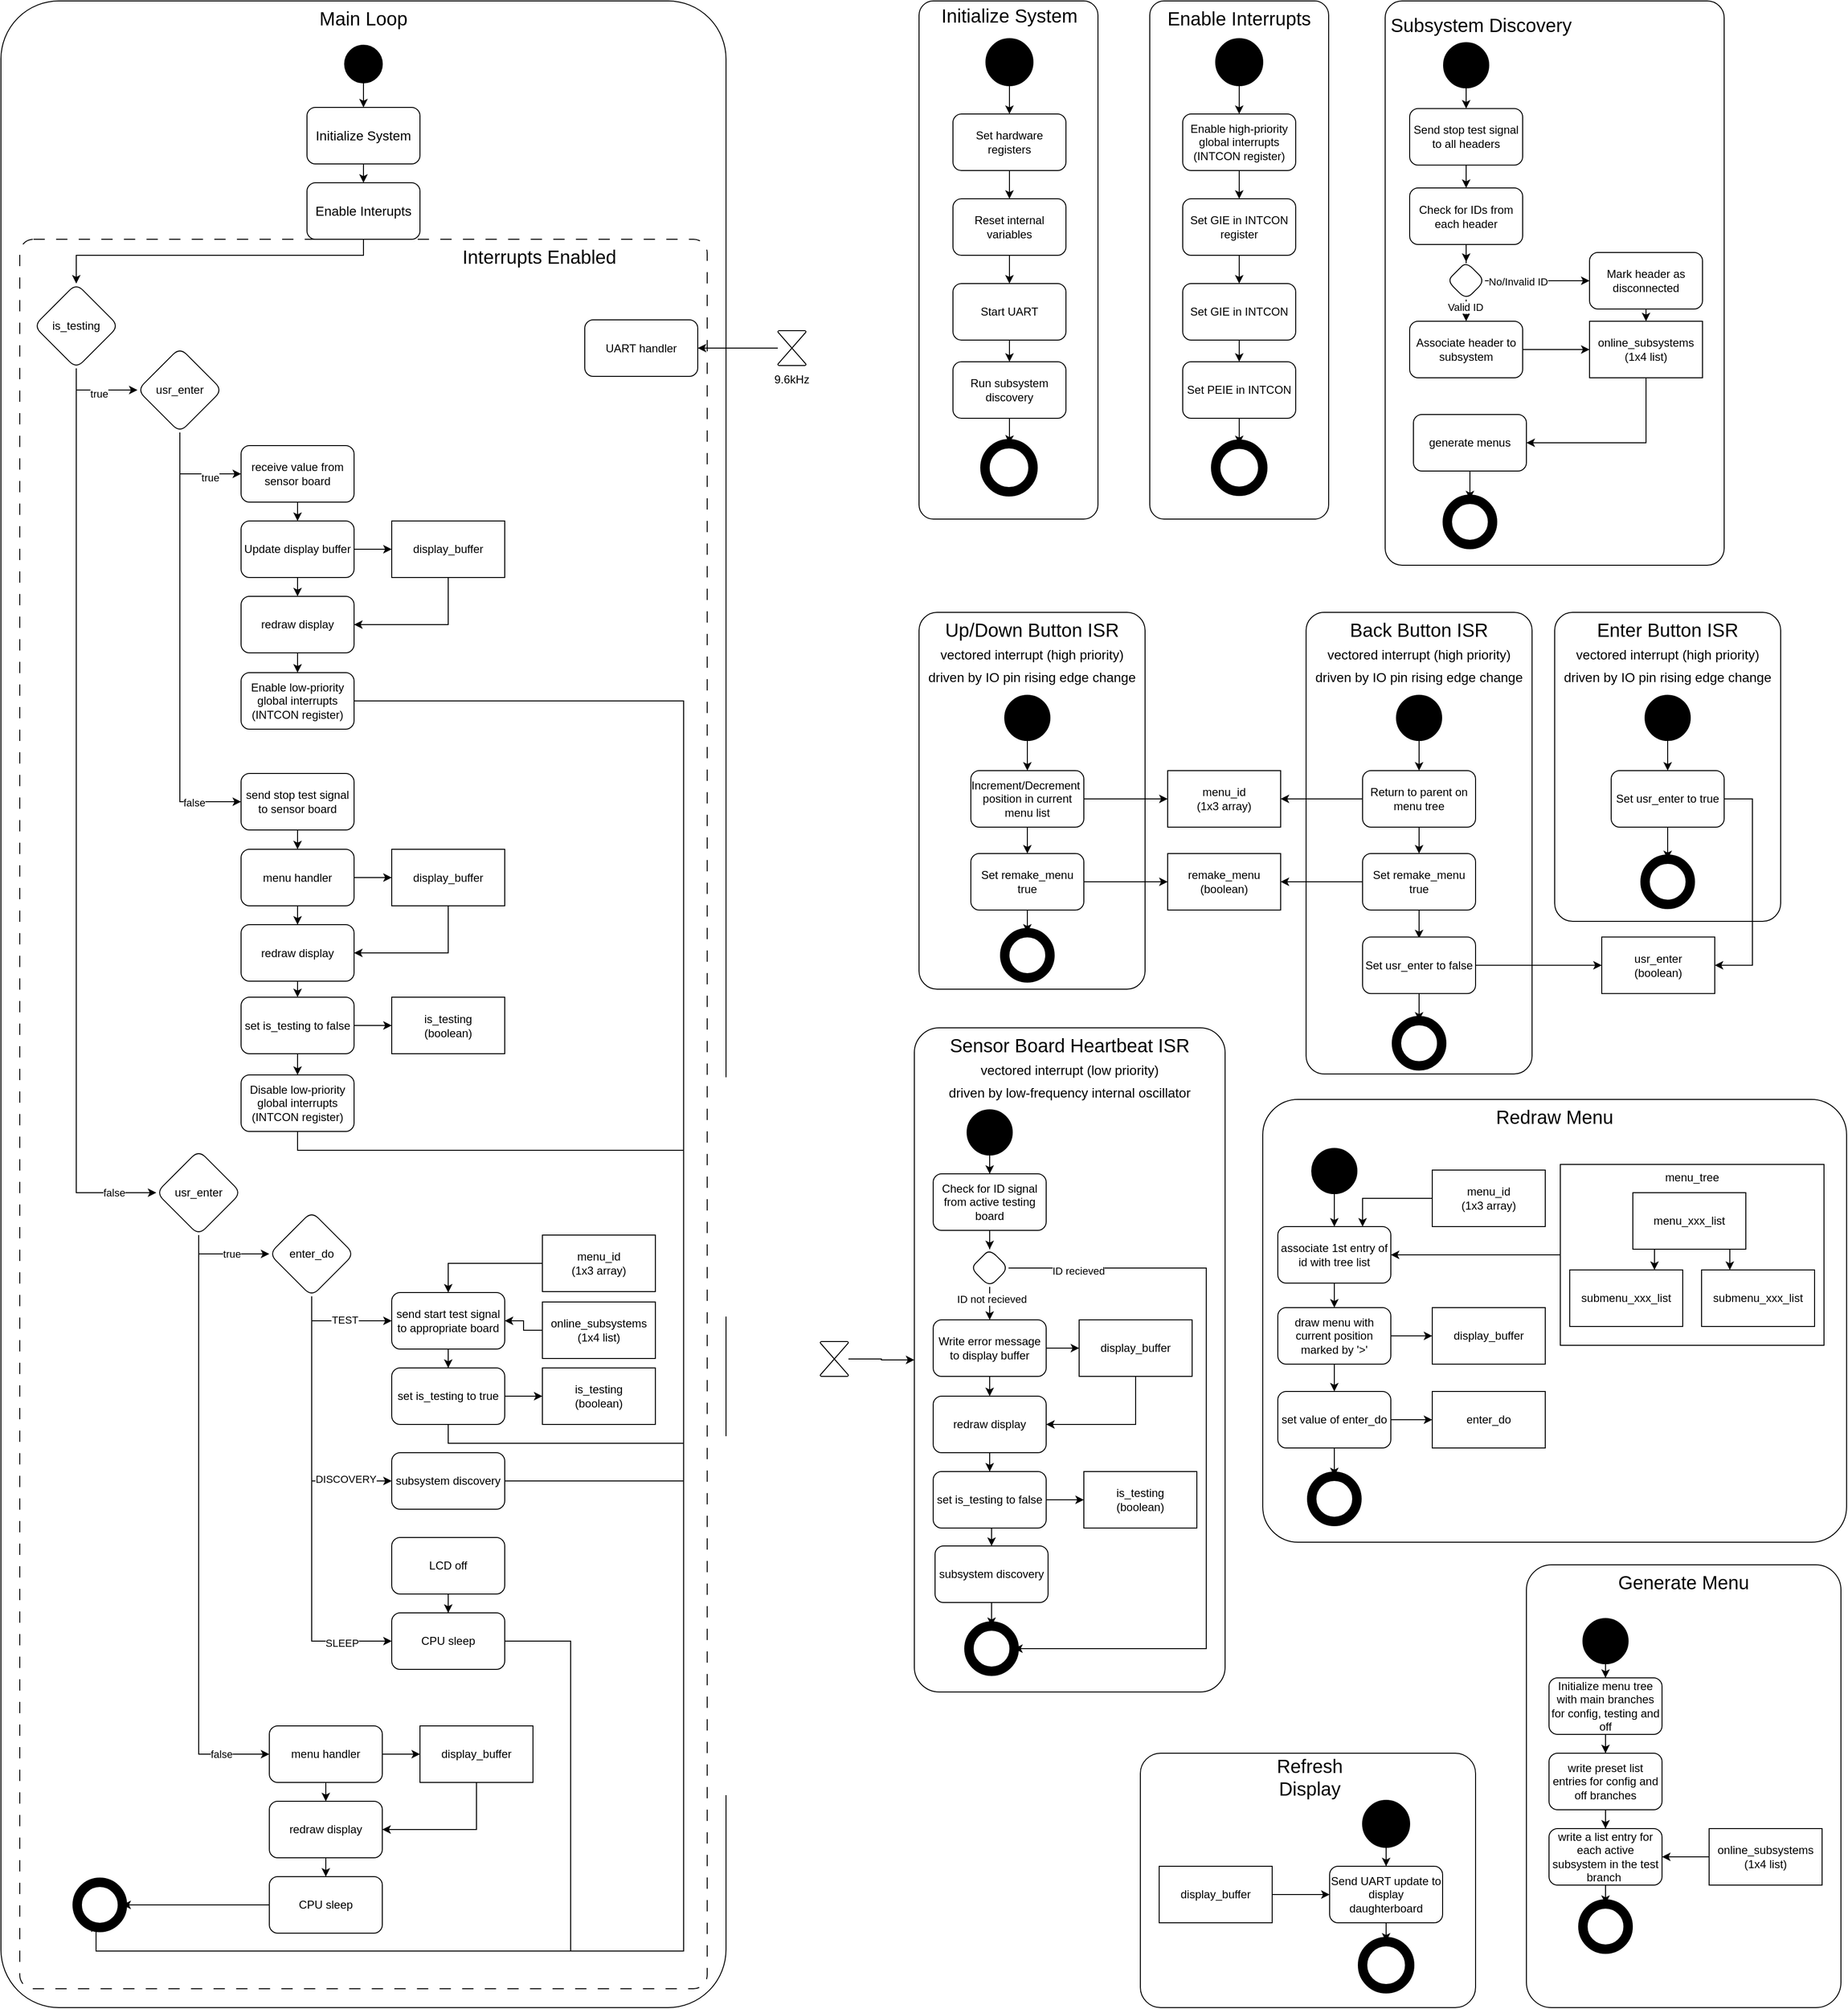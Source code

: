 <mxfile version="28.2.8">
  <diagram name="Page-1" id="i2QrUKUaHJGvrdNPpfoY">
    <mxGraphModel grid="0" page="1" gridSize="10" guides="1" tooltips="1" connect="1" arrows="1" fold="1" pageScale="1" pageWidth="2339" pageHeight="3300" math="0" shadow="0">
      <root>
        <mxCell id="0" />
        <mxCell id="1" parent="0" />
        <mxCell id="ybhN83rlD4R7IYJzPgkH-94" value="" style="rounded=1;whiteSpace=wrap;html=1;fillColor=none;arcSize=8;" vertex="1" parent="1">
          <mxGeometry x="1135" y="160" width="190" height="550" as="geometry" />
        </mxCell>
        <mxCell id="2AbAI15ioAMWG8sdqZKu-320" value="&lt;div align=&quot;right&quot;&gt;Interrupts Enabled&amp;nbsp; &amp;nbsp; &amp;nbsp; &amp;nbsp; &amp;nbsp; &amp;nbsp; &amp;nbsp; &amp;nbsp; &amp;nbsp;&lt;/div&gt;" style="rounded=1;whiteSpace=wrap;html=1;fillColor=none;arcSize=2;verticalAlign=top;fontSize=20;dashed=1;dashPattern=12 12;align=right;" vertex="1" parent="1">
          <mxGeometry x="180" y="413" width="730" height="1857" as="geometry" />
        </mxCell>
        <mxCell id="2AbAI15ioAMWG8sdqZKu-313" value="Main Loop" style="rounded=1;whiteSpace=wrap;html=1;fillColor=none;arcSize=8;verticalAlign=top;fontSize=20;" vertex="1" parent="1">
          <mxGeometry x="160" y="160" width="770" height="2130" as="geometry" />
        </mxCell>
        <mxCell id="2AbAI15ioAMWG8sdqZKu-299" value="Generate Menu" style="rounded=1;whiteSpace=wrap;html=1;fillColor=none;arcSize=8;verticalAlign=top;fontSize=20;" vertex="1" parent="1">
          <mxGeometry x="1780" y="1820" width="334" height="470" as="geometry" />
        </mxCell>
        <mxCell id="2AbAI15ioAMWG8sdqZKu-290" value="Redraw Menu" style="rounded=1;whiteSpace=wrap;html=1;fillColor=none;arcSize=8;verticalAlign=top;fontSize=20;" vertex="1" parent="1">
          <mxGeometry x="1500" y="1326" width="620" height="470" as="geometry" />
        </mxCell>
        <mxCell id="2AbAI15ioAMWG8sdqZKu-159" value="&lt;div&gt;Back Button ISR&lt;/div&gt;&lt;div&gt;&lt;font style=&quot;font-size: 14px;&quot;&gt;vectored interrupt&amp;nbsp;&lt;/font&gt;&lt;font style=&quot;font-size: 14px;&quot;&gt;(high priority)&lt;/font&gt;&lt;/div&gt;&lt;div&gt;&lt;font style=&quot;font-size: 14px;&quot;&gt;driven by IO pin rising edge change&lt;/font&gt;&lt;/div&gt;" style="rounded=1;whiteSpace=wrap;html=1;fillColor=none;arcSize=8;verticalAlign=top;fontSize=20;" vertex="1" parent="1">
          <mxGeometry x="1546" y="809" width="240" height="490" as="geometry" />
        </mxCell>
        <mxCell id="2AbAI15ioAMWG8sdqZKu-255" value="&lt;div&gt;Sensor Board Heartbeat ISR&lt;/div&gt;&lt;div&gt;&lt;font style=&quot;font-size: 14px;&quot;&gt;vectored interrupt (low priority)&lt;/font&gt;&lt;/div&gt;&lt;div&gt;&lt;font style=&quot;font-size: 14px;&quot;&gt;driven by low-frequency internal oscillator&lt;/font&gt;&lt;/div&gt;" style="rounded=1;whiteSpace=wrap;html=1;fillColor=none;arcSize=8;verticalAlign=top;fontSize=20;" vertex="1" parent="1">
          <mxGeometry x="1130" y="1250" width="330" height="705" as="geometry" />
        </mxCell>
        <mxCell id="2AbAI15ioAMWG8sdqZKu-156" value="&lt;div&gt;Up/Down Button ISR&lt;/div&gt;&lt;div&gt;&lt;font style=&quot;font-size: 14px;&quot;&gt;vectored interrupt (high priority)&lt;/font&gt;&lt;/div&gt;&lt;div&gt;&lt;font style=&quot;font-size: 14px;&quot;&gt;driven by IO pin rising edge change&lt;/font&gt;&lt;/div&gt;" style="rounded=1;whiteSpace=wrap;html=1;fillColor=none;arcSize=8;verticalAlign=top;fontSize=20;" vertex="1" parent="1">
          <mxGeometry x="1135" y="809" width="240" height="400" as="geometry" />
        </mxCell>
        <mxCell id="2AbAI15ioAMWG8sdqZKu-220" value="Enable Interrupts" style="rounded=1;whiteSpace=wrap;html=1;fillColor=none;arcSize=8;verticalAlign=top;fontSize=20;" vertex="1" parent="1">
          <mxGeometry x="1380" y="160" width="190" height="550" as="geometry" />
        </mxCell>
        <mxCell id="ybhN83rlD4R7IYJzPgkH-202" value="" style="rounded=1;whiteSpace=wrap;html=1;arcSize=5;fillColor=none;" vertex="1" parent="1">
          <mxGeometry x="1630" y="160" width="360" height="599" as="geometry" />
        </mxCell>
        <mxCell id="2AbAI15ioAMWG8sdqZKu-217" style="edgeStyle=orthogonalEdgeStyle;rounded=0;orthogonalLoop=1;jettySize=auto;html=1;entryX=0.5;entryY=0;entryDx=0;entryDy=0;" edge="1" parent="1" source="u9Fpa21pSqCkZ1WsZb5a-3" target="u9Fpa21pSqCkZ1WsZb5a-4">
          <mxGeometry relative="1" as="geometry" />
        </mxCell>
        <mxCell id="u9Fpa21pSqCkZ1WsZb5a-3" value="" style="ellipse;whiteSpace=wrap;html=1;aspect=fixed;fillColor=light-dark(#000000,#000000);" vertex="1" parent="1">
          <mxGeometry x="525" y="207" width="40" height="40" as="geometry" />
        </mxCell>
        <mxCell id="u9Fpa21pSqCkZ1WsZb5a-14" style="edgeStyle=orthogonalEdgeStyle;rounded=0;orthogonalLoop=1;jettySize=auto;html=1;exitX=0.5;exitY=1;exitDx=0;exitDy=0;entryX=0.5;entryY=0;entryDx=0;entryDy=0;" edge="1" parent="1" source="u9Fpa21pSqCkZ1WsZb5a-4" target="u9Fpa21pSqCkZ1WsZb5a-13">
          <mxGeometry relative="1" as="geometry" />
        </mxCell>
        <mxCell id="u9Fpa21pSqCkZ1WsZb5a-4" value="Initialize System" style="rounded=1;whiteSpace=wrap;html=1;fontSize=14;" vertex="1" parent="1">
          <mxGeometry x="485" y="273" width="120" height="60" as="geometry" />
        </mxCell>
        <mxCell id="2AbAI15ioAMWG8sdqZKu-314" style="edgeStyle=orthogonalEdgeStyle;rounded=0;orthogonalLoop=1;jettySize=auto;html=1;" edge="1" parent="1" source="u9Fpa21pSqCkZ1WsZb5a-13" target="2AbAI15ioAMWG8sdqZKu-107">
          <mxGeometry relative="1" as="geometry">
            <Array as="points">
              <mxPoint x="545" y="430" />
              <mxPoint x="240" y="430" />
            </Array>
          </mxGeometry>
        </mxCell>
        <mxCell id="u9Fpa21pSqCkZ1WsZb5a-13" value="Enable Interupts" style="rounded=1;whiteSpace=wrap;html=1;fontSize=14;" vertex="1" parent="1">
          <mxGeometry x="485" y="353" width="120" height="60" as="geometry" />
        </mxCell>
        <mxCell id="u9Fpa21pSqCkZ1WsZb5a-30" value="UART handler" style="rounded=1;whiteSpace=wrap;html=1;flipH=1;flipV=1;" vertex="1" parent="1">
          <mxGeometry x="780" y="498.5" width="120" height="60" as="geometry" />
        </mxCell>
        <mxCell id="2AbAI15ioAMWG8sdqZKu-315" style="edgeStyle=orthogonalEdgeStyle;rounded=0;orthogonalLoop=1;jettySize=auto;html=1;" edge="1" parent="1" source="ybhN83rlD4R7IYJzPgkH-70" target="u9Fpa21pSqCkZ1WsZb5a-30">
          <mxGeometry relative="1" as="geometry" />
        </mxCell>
        <mxCell id="ybhN83rlD4R7IYJzPgkH-70" value="" style="verticalLabelPosition=bottom;verticalAlign=top;html=1;shape=mxgraph.flowchart.collate;flipH=1;flipV=1;" vertex="1" parent="1">
          <mxGeometry x="985" y="510" width="30" height="37" as="geometry" />
        </mxCell>
        <mxCell id="ybhN83rlD4R7IYJzPgkH-71" value="9.6kHz" style="text;html=1;whiteSpace=wrap;strokeColor=none;fillColor=none;align=center;verticalAlign=middle;rounded=0;flipH=1;flipV=1;" vertex="1" parent="1">
          <mxGeometry x="970" y="547" width="60" height="30" as="geometry" />
        </mxCell>
        <mxCell id="ybhN83rlD4R7IYJzPgkH-78" value="Initialize System" style="text;html=1;whiteSpace=wrap;strokeColor=none;fillColor=none;align=center;verticalAlign=middle;rounded=0;fontSize=20;" vertex="1" parent="1">
          <mxGeometry x="1145" y="160" width="172" height="30" as="geometry" />
        </mxCell>
        <mxCell id="ybhN83rlD4R7IYJzPgkH-84" style="edgeStyle=orthogonalEdgeStyle;rounded=0;orthogonalLoop=1;jettySize=auto;html=1;entryX=0.5;entryY=0;entryDx=0;entryDy=0;" edge="1" parent="1" source="ybhN83rlD4R7IYJzPgkH-79" target="ybhN83rlD4R7IYJzPgkH-83">
          <mxGeometry relative="1" as="geometry" />
        </mxCell>
        <mxCell id="ybhN83rlD4R7IYJzPgkH-79" value="Set hardware registers" style="rounded=1;whiteSpace=wrap;html=1;" vertex="1" parent="1">
          <mxGeometry x="1171" y="280" width="120" height="60" as="geometry" />
        </mxCell>
        <mxCell id="ybhN83rlD4R7IYJzPgkH-82" style="edgeStyle=orthogonalEdgeStyle;rounded=0;orthogonalLoop=1;jettySize=auto;html=1;entryX=0.5;entryY=0;entryDx=0;entryDy=0;" edge="1" parent="1" source="ybhN83rlD4R7IYJzPgkH-81" target="ybhN83rlD4R7IYJzPgkH-79">
          <mxGeometry relative="1" as="geometry" />
        </mxCell>
        <mxCell id="ybhN83rlD4R7IYJzPgkH-81" value="" style="ellipse;whiteSpace=wrap;html=1;aspect=fixed;fillColor=light-dark(#000000,#000000);" vertex="1" parent="1">
          <mxGeometry x="1206" y="200" width="50" height="50" as="geometry" />
        </mxCell>
        <mxCell id="ybhN83rlD4R7IYJzPgkH-86" style="edgeStyle=orthogonalEdgeStyle;rounded=0;orthogonalLoop=1;jettySize=auto;html=1;entryX=0.5;entryY=0;entryDx=0;entryDy=0;" edge="1" parent="1" source="ybhN83rlD4R7IYJzPgkH-83" target="ybhN83rlD4R7IYJzPgkH-85">
          <mxGeometry relative="1" as="geometry" />
        </mxCell>
        <mxCell id="ybhN83rlD4R7IYJzPgkH-83" value="Reset internal variables" style="rounded=1;whiteSpace=wrap;html=1;" vertex="1" parent="1">
          <mxGeometry x="1171" y="370" width="120" height="60" as="geometry" />
        </mxCell>
        <mxCell id="ybhN83rlD4R7IYJzPgkH-88" style="edgeStyle=orthogonalEdgeStyle;rounded=0;orthogonalLoop=1;jettySize=auto;html=1;" edge="1" parent="1" source="ybhN83rlD4R7IYJzPgkH-85" target="ybhN83rlD4R7IYJzPgkH-87">
          <mxGeometry relative="1" as="geometry" />
        </mxCell>
        <mxCell id="ybhN83rlD4R7IYJzPgkH-85" value="Start UART" style="rounded=1;whiteSpace=wrap;html=1;" vertex="1" parent="1">
          <mxGeometry x="1171" y="460" width="120" height="60" as="geometry" />
        </mxCell>
        <mxCell id="ybhN83rlD4R7IYJzPgkH-93" style="edgeStyle=orthogonalEdgeStyle;rounded=0;orthogonalLoop=1;jettySize=auto;html=1;" edge="1" parent="1" source="ybhN83rlD4R7IYJzPgkH-87" target="ybhN83rlD4R7IYJzPgkH-92">
          <mxGeometry relative="1" as="geometry" />
        </mxCell>
        <mxCell id="ybhN83rlD4R7IYJzPgkH-87" value="Run subsystem discovery" style="rounded=1;whiteSpace=wrap;html=1;" vertex="1" parent="1">
          <mxGeometry x="1171" y="543" width="120" height="60" as="geometry" />
        </mxCell>
        <mxCell id="ybhN83rlD4R7IYJzPgkH-92" value="" style="ellipse;whiteSpace=wrap;html=1;aspect=fixed;fillStyle=solid;fillColor=light-dark(#FFFFFF,#FFFFFF);strokeWidth=10;strokeColor=light-dark(#000000,#000000);" vertex="1" parent="1">
          <mxGeometry x="1205" y="630" width="51" height="51" as="geometry" />
        </mxCell>
        <mxCell id="ybhN83rlD4R7IYJzPgkH-189" style="edgeStyle=orthogonalEdgeStyle;rounded=0;orthogonalLoop=1;jettySize=auto;html=1;entryX=0.5;entryY=0;entryDx=0;entryDy=0;" edge="1" parent="1" source="ybhN83rlD4R7IYJzPgkH-175" target="ybhN83rlD4R7IYJzPgkH-188">
          <mxGeometry relative="1" as="geometry" />
        </mxCell>
        <mxCell id="ybhN83rlD4R7IYJzPgkH-199" value="Valid ID" style="edgeLabel;html=1;align=center;verticalAlign=middle;resizable=0;points=[];" connectable="0" vertex="1" parent="ybhN83rlD4R7IYJzPgkH-189">
          <mxGeometry x="0.452" y="-1" relative="1" as="geometry">
            <mxPoint as="offset" />
          </mxGeometry>
        </mxCell>
        <mxCell id="ybhN83rlD4R7IYJzPgkH-191" style="edgeStyle=orthogonalEdgeStyle;rounded=0;orthogonalLoop=1;jettySize=auto;html=1;" edge="1" parent="1" source="ybhN83rlD4R7IYJzPgkH-175" target="ybhN83rlD4R7IYJzPgkH-190">
          <mxGeometry relative="1" as="geometry">
            <Array as="points">
              <mxPoint x="1747" y="457" />
              <mxPoint x="1747" y="457" />
            </Array>
          </mxGeometry>
        </mxCell>
        <mxCell id="ybhN83rlD4R7IYJzPgkH-198" value="No/Invalid ID" style="edgeLabel;html=1;align=center;verticalAlign=middle;resizable=0;points=[];" connectable="0" vertex="1" parent="ybhN83rlD4R7IYJzPgkH-191">
          <mxGeometry x="-0.382" y="-1" relative="1" as="geometry">
            <mxPoint as="offset" />
          </mxGeometry>
        </mxCell>
        <mxCell id="ybhN83rlD4R7IYJzPgkH-175" value="" style="rhombus;whiteSpace=wrap;html=1;rounded=1;" vertex="1" parent="1">
          <mxGeometry x="1696" y="437" width="40" height="40" as="geometry" />
        </mxCell>
        <mxCell id="ybhN83rlD4R7IYJzPgkH-184" style="edgeStyle=orthogonalEdgeStyle;rounded=0;orthogonalLoop=1;jettySize=auto;html=1;entryX=0.5;entryY=0;entryDx=0;entryDy=0;" edge="1" parent="1" source="ybhN83rlD4R7IYJzPgkH-176" target="ybhN83rlD4R7IYJzPgkH-183">
          <mxGeometry relative="1" as="geometry" />
        </mxCell>
        <mxCell id="ybhN83rlD4R7IYJzPgkH-176" value="" style="ellipse;whiteSpace=wrap;html=1;aspect=fixed;fillColor=light-dark(#000000,#000000);" vertex="1" parent="1">
          <mxGeometry x="1692" y="204.25" width="48" height="48" as="geometry" />
        </mxCell>
        <mxCell id="ybhN83rlD4R7IYJzPgkH-181" value="Subsystem Discovery" style="text;html=1;whiteSpace=wrap;strokeColor=none;fillColor=none;align=center;verticalAlign=middle;rounded=0;fontSize=20;" vertex="1" parent="1">
          <mxGeometry x="1632" y="170" width="200" height="30" as="geometry" />
        </mxCell>
        <mxCell id="ybhN83rlD4R7IYJzPgkH-186" style="edgeStyle=orthogonalEdgeStyle;rounded=0;orthogonalLoop=1;jettySize=auto;html=1;entryX=0.5;entryY=0;entryDx=0;entryDy=0;" edge="1" parent="1" source="ybhN83rlD4R7IYJzPgkH-183" target="ybhN83rlD4R7IYJzPgkH-185">
          <mxGeometry relative="1" as="geometry" />
        </mxCell>
        <mxCell id="ybhN83rlD4R7IYJzPgkH-183" value="Send stop test signal to all headers" style="rounded=1;whiteSpace=wrap;html=1;" vertex="1" parent="1">
          <mxGeometry x="1656" y="274.25" width="120" height="60" as="geometry" />
        </mxCell>
        <mxCell id="ybhN83rlD4R7IYJzPgkH-187" style="edgeStyle=orthogonalEdgeStyle;rounded=0;orthogonalLoop=1;jettySize=auto;html=1;entryX=0.5;entryY=0;entryDx=0;entryDy=0;" edge="1" parent="1" source="ybhN83rlD4R7IYJzPgkH-185" target="ybhN83rlD4R7IYJzPgkH-175">
          <mxGeometry relative="1" as="geometry" />
        </mxCell>
        <mxCell id="ybhN83rlD4R7IYJzPgkH-185" value="Check for IDs from each header" style="rounded=1;whiteSpace=wrap;html=1;" vertex="1" parent="1">
          <mxGeometry x="1656" y="358.5" width="120" height="60" as="geometry" />
        </mxCell>
        <mxCell id="ybhN83rlD4R7IYJzPgkH-193" style="edgeStyle=orthogonalEdgeStyle;rounded=0;orthogonalLoop=1;jettySize=auto;html=1;exitX=1;exitY=0.5;exitDx=0;exitDy=0;" edge="1" parent="1" source="ybhN83rlD4R7IYJzPgkH-188" target="ybhN83rlD4R7IYJzPgkH-192">
          <mxGeometry relative="1" as="geometry" />
        </mxCell>
        <mxCell id="ybhN83rlD4R7IYJzPgkH-188" value="Associate header to subsystem" style="rounded=1;whiteSpace=wrap;html=1;" vertex="1" parent="1">
          <mxGeometry x="1656" y="500" width="120" height="60" as="geometry" />
        </mxCell>
        <mxCell id="ybhN83rlD4R7IYJzPgkH-195" style="edgeStyle=orthogonalEdgeStyle;rounded=0;orthogonalLoop=1;jettySize=auto;html=1;" edge="1" parent="1" source="ybhN83rlD4R7IYJzPgkH-190" target="ybhN83rlD4R7IYJzPgkH-192">
          <mxGeometry relative="1" as="geometry" />
        </mxCell>
        <mxCell id="ybhN83rlD4R7IYJzPgkH-190" value="Mark header as disconnected" style="rounded=1;whiteSpace=wrap;html=1;" vertex="1" parent="1">
          <mxGeometry x="1847" y="427" width="120" height="60" as="geometry" />
        </mxCell>
        <mxCell id="2AbAI15ioAMWG8sdqZKu-95" style="edgeStyle=orthogonalEdgeStyle;rounded=0;orthogonalLoop=1;jettySize=auto;html=1;entryX=1;entryY=0.5;entryDx=0;entryDy=0;" edge="1" parent="1" source="ybhN83rlD4R7IYJzPgkH-192" target="ybhN83rlD4R7IYJzPgkH-196">
          <mxGeometry relative="1" as="geometry">
            <Array as="points">
              <mxPoint x="1907" y="629" />
            </Array>
          </mxGeometry>
        </mxCell>
        <mxCell id="ybhN83rlD4R7IYJzPgkH-192" value="&lt;div&gt;online_subsystems&lt;/div&gt;&lt;div&gt;(1x4 list)&lt;/div&gt;" style="rounded=0;whiteSpace=wrap;html=1;" vertex="1" parent="1">
          <mxGeometry x="1847" y="500" width="120" height="60" as="geometry" />
        </mxCell>
        <mxCell id="2AbAI15ioAMWG8sdqZKu-94" style="edgeStyle=orthogonalEdgeStyle;rounded=0;orthogonalLoop=1;jettySize=auto;html=1;entryX=0.5;entryY=0;entryDx=0;entryDy=0;" edge="1" parent="1" source="ybhN83rlD4R7IYJzPgkH-196" target="ybhN83rlD4R7IYJzPgkH-200">
          <mxGeometry relative="1" as="geometry" />
        </mxCell>
        <mxCell id="ybhN83rlD4R7IYJzPgkH-196" value="generate menus" style="rounded=1;whiteSpace=wrap;html=1;" vertex="1" parent="1">
          <mxGeometry x="1660" y="599" width="120" height="60" as="geometry" />
        </mxCell>
        <mxCell id="ybhN83rlD4R7IYJzPgkH-200" value="" style="ellipse;whiteSpace=wrap;html=1;aspect=fixed;fillColor=light-dark(#FFFFFF,#FFFFFF);strokeWidth=10;strokeColor=light-dark(#000000,#000000);" vertex="1" parent="1">
          <mxGeometry x="1696" y="689" width="48" height="48" as="geometry" />
        </mxCell>
        <mxCell id="2AbAI15ioAMWG8sdqZKu-12" style="edgeStyle=orthogonalEdgeStyle;rounded=0;orthogonalLoop=1;jettySize=auto;html=1;exitX=0.5;exitY=1;exitDx=0;exitDy=0;" edge="1" parent="1" source="2AbAI15ioAMWG8sdqZKu-4" target="2AbAI15ioAMWG8sdqZKu-5">
          <mxGeometry relative="1" as="geometry" />
        </mxCell>
        <mxCell id="2AbAI15ioAMWG8sdqZKu-4" value="" style="ellipse;whiteSpace=wrap;html=1;aspect=fixed;fillColor=light-dark(#000000,#000000);" vertex="1" parent="1">
          <mxGeometry x="1450" y="200" width="50" height="50" as="geometry" />
        </mxCell>
        <mxCell id="2AbAI15ioAMWG8sdqZKu-219" style="edgeStyle=orthogonalEdgeStyle;rounded=0;orthogonalLoop=1;jettySize=auto;html=1;entryX=0.5;entryY=0;entryDx=0;entryDy=0;" edge="1" parent="1" source="2AbAI15ioAMWG8sdqZKu-5" target="2AbAI15ioAMWG8sdqZKu-7">
          <mxGeometry relative="1" as="geometry" />
        </mxCell>
        <mxCell id="2AbAI15ioAMWG8sdqZKu-5" value="Enable high-priority global interrupts (INTCON register)" style="rounded=1;whiteSpace=wrap;html=1;" vertex="1" parent="1">
          <mxGeometry x="1415" y="280" width="120" height="60" as="geometry" />
        </mxCell>
        <mxCell id="2AbAI15ioAMWG8sdqZKu-15" style="edgeStyle=orthogonalEdgeStyle;rounded=0;orthogonalLoop=1;jettySize=auto;html=1;exitX=0.5;exitY=1;exitDx=0;exitDy=0;entryX=0.5;entryY=0;entryDx=0;entryDy=0;" edge="1" parent="1" source="2AbAI15ioAMWG8sdqZKu-7" target="2AbAI15ioAMWG8sdqZKu-8">
          <mxGeometry relative="1" as="geometry" />
        </mxCell>
        <mxCell id="2AbAI15ioAMWG8sdqZKu-7" value="Set GIE in INTCON register" style="rounded=1;whiteSpace=wrap;html=1;" vertex="1" parent="1">
          <mxGeometry x="1415" y="370" width="120" height="60" as="geometry" />
        </mxCell>
        <mxCell id="2AbAI15ioAMWG8sdqZKu-16" style="edgeStyle=orthogonalEdgeStyle;rounded=0;orthogonalLoop=1;jettySize=auto;html=1;exitX=0.5;exitY=1;exitDx=0;exitDy=0;entryX=0.5;entryY=0;entryDx=0;entryDy=0;" edge="1" parent="1" source="2AbAI15ioAMWG8sdqZKu-8" target="2AbAI15ioAMWG8sdqZKu-9">
          <mxGeometry relative="1" as="geometry" />
        </mxCell>
        <mxCell id="2AbAI15ioAMWG8sdqZKu-8" value="Set GIE in INTCON" style="rounded=1;whiteSpace=wrap;html=1;" vertex="1" parent="1">
          <mxGeometry x="1415" y="460" width="120" height="60" as="geometry" />
        </mxCell>
        <mxCell id="2AbAI15ioAMWG8sdqZKu-17" style="edgeStyle=orthogonalEdgeStyle;rounded=0;orthogonalLoop=1;jettySize=auto;html=1;exitX=0.5;exitY=1;exitDx=0;exitDy=0;entryX=0.5;entryY=0;entryDx=0;entryDy=0;" edge="1" parent="1" source="2AbAI15ioAMWG8sdqZKu-9" target="2AbAI15ioAMWG8sdqZKu-11">
          <mxGeometry relative="1" as="geometry" />
        </mxCell>
        <mxCell id="2AbAI15ioAMWG8sdqZKu-9" value="Set PEIE in INTCON" style="rounded=1;whiteSpace=wrap;html=1;" vertex="1" parent="1">
          <mxGeometry x="1415" y="543" width="120" height="60" as="geometry" />
        </mxCell>
        <mxCell id="2AbAI15ioAMWG8sdqZKu-11" value="" style="ellipse;whiteSpace=wrap;html=1;aspect=fixed;fillColor=light-dark(#FFFFFF,#FFFFFF);strokeWidth=10;strokeColor=light-dark(#000000,#000000);" vertex="1" parent="1">
          <mxGeometry x="1450" y="630.5" width="50" height="50" as="geometry" />
        </mxCell>
        <mxCell id="2AbAI15ioAMWG8sdqZKu-24" style="edgeStyle=orthogonalEdgeStyle;rounded=0;orthogonalLoop=1;jettySize=auto;html=1;entryX=0.5;entryY=0;entryDx=0;entryDy=0;" edge="1" parent="1" source="2AbAI15ioAMWG8sdqZKu-22" target="2AbAI15ioAMWG8sdqZKu-23">
          <mxGeometry relative="1" as="geometry" />
        </mxCell>
        <mxCell id="2AbAI15ioAMWG8sdqZKu-22" value="" style="ellipse;whiteSpace=wrap;html=1;aspect=fixed;fillColor=light-dark(#000000,#000000);" vertex="1" parent="1">
          <mxGeometry x="1226" y="897" width="48" height="48" as="geometry" />
        </mxCell>
        <mxCell id="2AbAI15ioAMWG8sdqZKu-65" style="edgeStyle=orthogonalEdgeStyle;rounded=0;orthogonalLoop=1;jettySize=auto;html=1;" edge="1" parent="1" source="2AbAI15ioAMWG8sdqZKu-23" target="2AbAI15ioAMWG8sdqZKu-64">
          <mxGeometry relative="1" as="geometry" />
        </mxCell>
        <mxCell id="2AbAI15ioAMWG8sdqZKu-86" style="edgeStyle=orthogonalEdgeStyle;rounded=0;orthogonalLoop=1;jettySize=auto;html=1;exitX=0.5;exitY=1;exitDx=0;exitDy=0;" edge="1" parent="1" source="2AbAI15ioAMWG8sdqZKu-23" target="2AbAI15ioAMWG8sdqZKu-82">
          <mxGeometry relative="1" as="geometry" />
        </mxCell>
        <mxCell id="2AbAI15ioAMWG8sdqZKu-23" value="Increment/Decrement&amp;nbsp; position in current menu list" style="rounded=1;whiteSpace=wrap;html=1;" vertex="1" parent="1">
          <mxGeometry x="1190" y="977" width="120" height="60" as="geometry" />
        </mxCell>
        <mxCell id="2AbAI15ioAMWG8sdqZKu-25" value="" style="ellipse;whiteSpace=wrap;html=1;aspect=fixed;fillColor=light-dark(#FFFFFF,#FFFFFF);strokeWidth=10;strokeColor=light-dark(#000000,#000000);" vertex="1" parent="1">
          <mxGeometry x="1226" y="1149" width="48" height="48" as="geometry" />
        </mxCell>
        <mxCell id="2AbAI15ioAMWG8sdqZKu-40" style="edgeStyle=orthogonalEdgeStyle;rounded=0;orthogonalLoop=1;jettySize=auto;html=1;entryX=0.5;entryY=0;entryDx=0;entryDy=0;" edge="1" parent="1" source="2AbAI15ioAMWG8sdqZKu-41" target="2AbAI15ioAMWG8sdqZKu-43">
          <mxGeometry relative="1" as="geometry" />
        </mxCell>
        <mxCell id="2AbAI15ioAMWG8sdqZKu-41" value="" style="ellipse;whiteSpace=wrap;html=1;aspect=fixed;fillColor=light-dark(#000000,#000000);" vertex="1" parent="1">
          <mxGeometry x="1642" y="897" width="48" height="48" as="geometry" />
        </mxCell>
        <mxCell id="2AbAI15ioAMWG8sdqZKu-66" style="edgeStyle=orthogonalEdgeStyle;rounded=0;orthogonalLoop=1;jettySize=auto;html=1;" edge="1" parent="1" source="2AbAI15ioAMWG8sdqZKu-43" target="2AbAI15ioAMWG8sdqZKu-64">
          <mxGeometry relative="1" as="geometry" />
        </mxCell>
        <mxCell id="2AbAI15ioAMWG8sdqZKu-91" style="edgeStyle=orthogonalEdgeStyle;rounded=0;orthogonalLoop=1;jettySize=auto;html=1;exitX=0.5;exitY=1;exitDx=0;exitDy=0;entryX=0.5;entryY=0;entryDx=0;entryDy=0;" edge="1" parent="1" source="2AbAI15ioAMWG8sdqZKu-43" target="2AbAI15ioAMWG8sdqZKu-84">
          <mxGeometry relative="1" as="geometry" />
        </mxCell>
        <mxCell id="2AbAI15ioAMWG8sdqZKu-43" value="Return to parent on menu tree" style="rounded=1;whiteSpace=wrap;html=1;" vertex="1" parent="1">
          <mxGeometry x="1606" y="977" width="120" height="60" as="geometry" />
        </mxCell>
        <mxCell id="2AbAI15ioAMWG8sdqZKu-44" value="" style="ellipse;whiteSpace=wrap;html=1;aspect=fixed;fillColor=light-dark(#FFFFFF,#FFFFFF);strokeWidth=10;strokeColor=light-dark(#000000,#000000);" vertex="1" parent="1">
          <mxGeometry x="1642" y="1242.38" width="48" height="48" as="geometry" />
        </mxCell>
        <mxCell id="2AbAI15ioAMWG8sdqZKu-64" value="&lt;div&gt;menu_id&lt;/div&gt;(1x3 array)" style="rounded=0;whiteSpace=wrap;html=1;" vertex="1" parent="1">
          <mxGeometry x="1399" y="977" width="120" height="60" as="geometry" />
        </mxCell>
        <mxCell id="2AbAI15ioAMWG8sdqZKu-67" value="&lt;div&gt;Enter Button ISR&lt;/div&gt;&lt;div&gt;&lt;font style=&quot;font-size: 14px;&quot;&gt;vectored interrupt&amp;nbsp;&lt;/font&gt;&lt;font style=&quot;font-size: 14px;&quot;&gt;(high priority)&lt;/font&gt;&lt;/div&gt;&lt;div&gt;&lt;font style=&quot;font-size: 14px;&quot;&gt;driven by IO pin rising edge change&lt;/font&gt;&lt;/div&gt;" style="rounded=1;whiteSpace=wrap;html=1;fillColor=none;arcSize=8;verticalAlign=top;fontSize=20;" vertex="1" parent="1">
          <mxGeometry x="1810" y="809" width="240" height="328" as="geometry" />
        </mxCell>
        <mxCell id="2AbAI15ioAMWG8sdqZKu-73" style="edgeStyle=orthogonalEdgeStyle;rounded=0;orthogonalLoop=1;jettySize=auto;html=1;entryX=0.5;entryY=0;entryDx=0;entryDy=0;" edge="1" parent="1" source="2AbAI15ioAMWG8sdqZKu-68" target="2AbAI15ioAMWG8sdqZKu-69">
          <mxGeometry relative="1" as="geometry" />
        </mxCell>
        <mxCell id="2AbAI15ioAMWG8sdqZKu-68" value="" style="ellipse;whiteSpace=wrap;html=1;aspect=fixed;fillColor=light-dark(#000000,#000000);" vertex="1" parent="1">
          <mxGeometry x="1906" y="897" width="48" height="48" as="geometry" />
        </mxCell>
        <mxCell id="2AbAI15ioAMWG8sdqZKu-75" style="edgeStyle=orthogonalEdgeStyle;rounded=0;orthogonalLoop=1;jettySize=auto;html=1;" edge="1" parent="1" source="2AbAI15ioAMWG8sdqZKu-69" target="2AbAI15ioAMWG8sdqZKu-74">
          <mxGeometry relative="1" as="geometry" />
        </mxCell>
        <mxCell id="2AbAI15ioAMWG8sdqZKu-218" style="edgeStyle=orthogonalEdgeStyle;rounded=0;orthogonalLoop=1;jettySize=auto;html=1;entryX=1;entryY=0.5;entryDx=0;entryDy=0;" edge="1" parent="1" source="2AbAI15ioAMWG8sdqZKu-69" target="2AbAI15ioAMWG8sdqZKu-71">
          <mxGeometry relative="1" as="geometry">
            <Array as="points">
              <mxPoint x="2020" y="1007" />
              <mxPoint x="2020" y="1184" />
            </Array>
          </mxGeometry>
        </mxCell>
        <mxCell id="2AbAI15ioAMWG8sdqZKu-69" value="Set usr_enter to true" style="rounded=1;whiteSpace=wrap;html=1;" vertex="1" parent="1">
          <mxGeometry x="1870" y="977" width="120" height="60" as="geometry" />
        </mxCell>
        <mxCell id="2AbAI15ioAMWG8sdqZKu-71" value="&lt;div&gt;usr_enter&lt;/div&gt;(boolean)" style="rounded=0;whiteSpace=wrap;html=1;" vertex="1" parent="1">
          <mxGeometry x="1860" y="1153.63" width="120" height="60" as="geometry" />
        </mxCell>
        <mxCell id="2AbAI15ioAMWG8sdqZKu-74" value="" style="ellipse;whiteSpace=wrap;html=1;aspect=fixed;fillColor=light-dark(#FFFFFF,#FFFFFF);strokeWidth=10;strokeColor=light-dark(#000000,#000000);" vertex="1" parent="1">
          <mxGeometry x="1906" y="1071" width="48" height="48" as="geometry" />
        </mxCell>
        <mxCell id="2AbAI15ioAMWG8sdqZKu-81" style="edgeStyle=orthogonalEdgeStyle;rounded=0;orthogonalLoop=1;jettySize=auto;html=1;entryX=0;entryY=0.5;entryDx=0;entryDy=0;" edge="1" parent="1" source="2AbAI15ioAMWG8sdqZKu-82" target="2AbAI15ioAMWG8sdqZKu-85">
          <mxGeometry relative="1" as="geometry" />
        </mxCell>
        <mxCell id="2AbAI15ioAMWG8sdqZKu-155" style="edgeStyle=orthogonalEdgeStyle;rounded=0;orthogonalLoop=1;jettySize=auto;html=1;entryX=0.5;entryY=0;entryDx=0;entryDy=0;" edge="1" parent="1" source="2AbAI15ioAMWG8sdqZKu-82" target="2AbAI15ioAMWG8sdqZKu-25">
          <mxGeometry relative="1" as="geometry" />
        </mxCell>
        <mxCell id="2AbAI15ioAMWG8sdqZKu-82" value="Set remake_menu true" style="rounded=1;whiteSpace=wrap;html=1;" vertex="1" parent="1">
          <mxGeometry x="1190" y="1065" width="120" height="60" as="geometry" />
        </mxCell>
        <mxCell id="2AbAI15ioAMWG8sdqZKu-83" style="edgeStyle=orthogonalEdgeStyle;rounded=0;orthogonalLoop=1;jettySize=auto;html=1;" edge="1" parent="1" source="2AbAI15ioAMWG8sdqZKu-84" target="2AbAI15ioAMWG8sdqZKu-85">
          <mxGeometry relative="1" as="geometry" />
        </mxCell>
        <mxCell id="2AbAI15ioAMWG8sdqZKu-90" style="edgeStyle=orthogonalEdgeStyle;rounded=0;orthogonalLoop=1;jettySize=auto;html=1;" edge="1" parent="1" source="2AbAI15ioAMWG8sdqZKu-84">
          <mxGeometry relative="1" as="geometry">
            <mxPoint x="1666" y="1155" as="targetPoint" />
          </mxGeometry>
        </mxCell>
        <mxCell id="2AbAI15ioAMWG8sdqZKu-84" value="Set remake_menu true" style="rounded=1;whiteSpace=wrap;html=1;" vertex="1" parent="1">
          <mxGeometry x="1606" y="1065" width="120" height="60" as="geometry" />
        </mxCell>
        <mxCell id="2AbAI15ioAMWG8sdqZKu-85" value="&lt;div&gt;remake_menu&lt;/div&gt;(boolean)" style="rounded=0;whiteSpace=wrap;html=1;" vertex="1" parent="1">
          <mxGeometry x="1399" y="1065" width="120" height="60" as="geometry" />
        </mxCell>
        <mxCell id="2AbAI15ioAMWG8sdqZKu-111" style="edgeStyle=orthogonalEdgeStyle;rounded=0;orthogonalLoop=1;jettySize=auto;html=1;entryX=0;entryY=0.5;entryDx=0;entryDy=0;" edge="1" parent="1" source="2AbAI15ioAMWG8sdqZKu-107">
          <mxGeometry relative="1" as="geometry">
            <mxPoint x="305.0" y="573" as="targetPoint" />
            <Array as="points">
              <mxPoint x="240" y="573" />
            </Array>
          </mxGeometry>
        </mxCell>
        <mxCell id="2AbAI15ioAMWG8sdqZKu-113" value="true" style="edgeLabel;html=1;align=center;verticalAlign=middle;resizable=0;points=[];" connectable="0" vertex="1" parent="2AbAI15ioAMWG8sdqZKu-111">
          <mxGeometry x="0.053" y="-4" relative="1" as="geometry">
            <mxPoint as="offset" />
          </mxGeometry>
        </mxCell>
        <mxCell id="2AbAI15ioAMWG8sdqZKu-167" style="edgeStyle=orthogonalEdgeStyle;rounded=0;orthogonalLoop=1;jettySize=auto;html=1;entryX=0;entryY=0.5;entryDx=0;entryDy=0;" edge="1" parent="1" source="2AbAI15ioAMWG8sdqZKu-107" target="2AbAI15ioAMWG8sdqZKu-164">
          <mxGeometry relative="1" as="geometry">
            <Array as="points">
              <mxPoint x="240" y="1425" />
            </Array>
          </mxGeometry>
        </mxCell>
        <mxCell id="2AbAI15ioAMWG8sdqZKu-168" value="false" style="edgeLabel;html=1;align=center;verticalAlign=middle;resizable=0;points=[];" connectable="0" vertex="1" parent="2AbAI15ioAMWG8sdqZKu-167">
          <mxGeometry x="0.861" y="-2" relative="1" as="geometry">
            <mxPoint x="21" y="-2" as="offset" />
          </mxGeometry>
        </mxCell>
        <mxCell id="2AbAI15ioAMWG8sdqZKu-107" value="is_testing" style="rhombus;whiteSpace=wrap;html=1;rounded=1;" vertex="1" parent="1">
          <mxGeometry x="195" y="460" width="90" height="90" as="geometry" />
        </mxCell>
        <mxCell id="2AbAI15ioAMWG8sdqZKu-117" style="edgeStyle=orthogonalEdgeStyle;rounded=0;orthogonalLoop=1;jettySize=auto;html=1;exitX=0.5;exitY=1;exitDx=0;exitDy=0;" edge="1" parent="1" source="2AbAI15ioAMWG8sdqZKu-115" target="2AbAI15ioAMWG8sdqZKu-44">
          <mxGeometry relative="1" as="geometry" />
        </mxCell>
        <mxCell id="2AbAI15ioAMWG8sdqZKu-118" style="edgeStyle=orthogonalEdgeStyle;rounded=0;orthogonalLoop=1;jettySize=auto;html=1;" edge="1" parent="1" source="2AbAI15ioAMWG8sdqZKu-115" target="2AbAI15ioAMWG8sdqZKu-71">
          <mxGeometry relative="1" as="geometry" />
        </mxCell>
        <mxCell id="2AbAI15ioAMWG8sdqZKu-115" value="Set usr_enter to false" style="rounded=1;whiteSpace=wrap;html=1;" vertex="1" parent="1">
          <mxGeometry x="1606" y="1153.63" width="120" height="60" as="geometry" />
        </mxCell>
        <mxCell id="2AbAI15ioAMWG8sdqZKu-124" style="edgeStyle=orthogonalEdgeStyle;rounded=0;orthogonalLoop=1;jettySize=auto;html=1;exitX=0.5;exitY=1;exitDx=0;exitDy=0;entryX=0;entryY=0.5;entryDx=0;entryDy=0;" edge="1" parent="1" source="2AbAI15ioAMWG8sdqZKu-121" target="2AbAI15ioAMWG8sdqZKu-122">
          <mxGeometry relative="1" as="geometry" />
        </mxCell>
        <mxCell id="2AbAI15ioAMWG8sdqZKu-125" value="true" style="edgeLabel;html=1;align=center;verticalAlign=middle;resizable=0;points=[];" connectable="0" vertex="1" parent="2AbAI15ioAMWG8sdqZKu-124">
          <mxGeometry x="0.395" y="-4" relative="1" as="geometry">
            <mxPoint as="offset" />
          </mxGeometry>
        </mxCell>
        <mxCell id="2AbAI15ioAMWG8sdqZKu-149" style="edgeStyle=orthogonalEdgeStyle;rounded=0;orthogonalLoop=1;jettySize=auto;html=1;entryX=0;entryY=0.5;entryDx=0;entryDy=0;" edge="1" parent="1" source="2AbAI15ioAMWG8sdqZKu-121" target="2AbAI15ioAMWG8sdqZKu-139">
          <mxGeometry relative="1" as="geometry">
            <Array as="points">
              <mxPoint x="350" y="1010" />
            </Array>
          </mxGeometry>
        </mxCell>
        <mxCell id="2AbAI15ioAMWG8sdqZKu-150" value="false" style="edgeLabel;html=1;align=center;verticalAlign=middle;resizable=0;points=[];" connectable="0" vertex="1" parent="2AbAI15ioAMWG8sdqZKu-149">
          <mxGeometry x="0.78" y="-1" relative="1" as="geometry">
            <mxPoint as="offset" />
          </mxGeometry>
        </mxCell>
        <mxCell id="2AbAI15ioAMWG8sdqZKu-121" value="usr_enter" style="rhombus;whiteSpace=wrap;html=1;rounded=1;" vertex="1" parent="1">
          <mxGeometry x="305" y="528" width="90" height="90" as="geometry" />
        </mxCell>
        <mxCell id="2AbAI15ioAMWG8sdqZKu-134" style="edgeStyle=orthogonalEdgeStyle;rounded=0;orthogonalLoop=1;jettySize=auto;html=1;exitX=0.5;exitY=1;exitDx=0;exitDy=0;entryX=0.5;entryY=0;entryDx=0;entryDy=0;" edge="1" parent="1" source="2AbAI15ioAMWG8sdqZKu-122" target="2AbAI15ioAMWG8sdqZKu-128">
          <mxGeometry relative="1" as="geometry" />
        </mxCell>
        <mxCell id="2AbAI15ioAMWG8sdqZKu-122" value="receive value from sensor board" style="rounded=1;whiteSpace=wrap;html=1;" vertex="1" parent="1">
          <mxGeometry x="415" y="632" width="120" height="60" as="geometry" />
        </mxCell>
        <mxCell id="2AbAI15ioAMWG8sdqZKu-216" style="edgeStyle=orthogonalEdgeStyle;rounded=0;orthogonalLoop=1;jettySize=auto;html=1;entryX=0.5;entryY=1;entryDx=0;entryDy=0;exitX=1;exitY=0.5;exitDx=0;exitDy=0;" edge="1" parent="1" source="2AbAI15ioAMWG8sdqZKu-221" target="2AbAI15ioAMWG8sdqZKu-209">
          <mxGeometry relative="1" as="geometry">
            <mxPoint x="215" y="2231.429" as="targetPoint" />
            <mxPoint x="440" y="910" as="sourcePoint" />
            <Array as="points">
              <mxPoint x="885" y="903" />
              <mxPoint x="885" y="2230" />
              <mxPoint x="261" y="2230" />
              <mxPoint x="261" y="2205" />
            </Array>
          </mxGeometry>
        </mxCell>
        <mxCell id="2AbAI15ioAMWG8sdqZKu-223" style="edgeStyle=orthogonalEdgeStyle;rounded=0;orthogonalLoop=1;jettySize=auto;html=1;entryX=0.5;entryY=0;entryDx=0;entryDy=0;" edge="1" parent="1" source="2AbAI15ioAMWG8sdqZKu-126" target="2AbAI15ioAMWG8sdqZKu-221">
          <mxGeometry relative="1" as="geometry" />
        </mxCell>
        <mxCell id="2AbAI15ioAMWG8sdqZKu-126" value="redraw display" style="rounded=1;whiteSpace=wrap;html=1;" vertex="1" parent="1">
          <mxGeometry x="415" y="792" width="120" height="60" as="geometry" />
        </mxCell>
        <mxCell id="2AbAI15ioAMWG8sdqZKu-131" style="edgeStyle=orthogonalEdgeStyle;rounded=0;orthogonalLoop=1;jettySize=auto;html=1;" edge="1" parent="1" source="2AbAI15ioAMWG8sdqZKu-128" target="2AbAI15ioAMWG8sdqZKu-130">
          <mxGeometry relative="1" as="geometry" />
        </mxCell>
        <mxCell id="2AbAI15ioAMWG8sdqZKu-135" style="edgeStyle=orthogonalEdgeStyle;rounded=0;orthogonalLoop=1;jettySize=auto;html=1;exitX=0.5;exitY=1;exitDx=0;exitDy=0;entryX=0.5;entryY=0;entryDx=0;entryDy=0;" edge="1" parent="1" source="2AbAI15ioAMWG8sdqZKu-128" target="2AbAI15ioAMWG8sdqZKu-126">
          <mxGeometry relative="1" as="geometry" />
        </mxCell>
        <mxCell id="2AbAI15ioAMWG8sdqZKu-128" value="Update display buffer" style="rounded=1;whiteSpace=wrap;html=1;" vertex="1" parent="1">
          <mxGeometry x="415" y="712" width="120" height="60" as="geometry" />
        </mxCell>
        <mxCell id="2AbAI15ioAMWG8sdqZKu-137" style="edgeStyle=orthogonalEdgeStyle;rounded=0;orthogonalLoop=1;jettySize=auto;html=1;entryX=1;entryY=0.5;entryDx=0;entryDy=0;" edge="1" parent="1" source="2AbAI15ioAMWG8sdqZKu-130" target="2AbAI15ioAMWG8sdqZKu-126">
          <mxGeometry relative="1" as="geometry">
            <Array as="points">
              <mxPoint x="635" y="822" />
            </Array>
          </mxGeometry>
        </mxCell>
        <mxCell id="2AbAI15ioAMWG8sdqZKu-130" value="display_buffer" style="rounded=0;whiteSpace=wrap;html=1;" vertex="1" parent="1">
          <mxGeometry x="575" y="712" width="120" height="60" as="geometry" />
        </mxCell>
        <mxCell id="2AbAI15ioAMWG8sdqZKu-148" style="edgeStyle=orthogonalEdgeStyle;rounded=0;orthogonalLoop=1;jettySize=auto;html=1;exitX=0.5;exitY=1;exitDx=0;exitDy=0;entryX=0.5;entryY=0;entryDx=0;entryDy=0;" edge="1" parent="1" source="2AbAI15ioAMWG8sdqZKu-139" target="2AbAI15ioAMWG8sdqZKu-140">
          <mxGeometry relative="1" as="geometry" />
        </mxCell>
        <mxCell id="2AbAI15ioAMWG8sdqZKu-139" value="send stop test signal to sensor board" style="rounded=1;whiteSpace=wrap;html=1;" vertex="1" parent="1">
          <mxGeometry x="415" y="980" width="120" height="60" as="geometry" />
        </mxCell>
        <mxCell id="2AbAI15ioAMWG8sdqZKu-147" style="edgeStyle=orthogonalEdgeStyle;rounded=0;orthogonalLoop=1;jettySize=auto;html=1;entryX=0.5;entryY=0;entryDx=0;entryDy=0;" edge="1" parent="1" source="2AbAI15ioAMWG8sdqZKu-140" target="2AbAI15ioAMWG8sdqZKu-141">
          <mxGeometry relative="1" as="geometry" />
        </mxCell>
        <mxCell id="2AbAI15ioAMWG8sdqZKu-152" style="edgeStyle=orthogonalEdgeStyle;rounded=0;orthogonalLoop=1;jettySize=auto;html=1;entryX=0;entryY=0.5;entryDx=0;entryDy=0;" edge="1" parent="1" source="2AbAI15ioAMWG8sdqZKu-140" target="2AbAI15ioAMWG8sdqZKu-151">
          <mxGeometry relative="1" as="geometry" />
        </mxCell>
        <mxCell id="2AbAI15ioAMWG8sdqZKu-140" value="menu handler" style="rounded=1;whiteSpace=wrap;html=1;" vertex="1" parent="1">
          <mxGeometry x="415" y="1060.5" width="120" height="60" as="geometry" />
        </mxCell>
        <mxCell id="2AbAI15ioAMWG8sdqZKu-198" style="edgeStyle=orthogonalEdgeStyle;rounded=0;orthogonalLoop=1;jettySize=auto;html=1;exitX=0.5;exitY=1;exitDx=0;exitDy=0;entryX=0.5;entryY=0;entryDx=0;entryDy=0;" edge="1" parent="1" source="2AbAI15ioAMWG8sdqZKu-141" target="2AbAI15ioAMWG8sdqZKu-184">
          <mxGeometry relative="1" as="geometry" />
        </mxCell>
        <mxCell id="2AbAI15ioAMWG8sdqZKu-141" value="redraw display" style="rounded=1;whiteSpace=wrap;html=1;" vertex="1" parent="1">
          <mxGeometry x="415" y="1140.5" width="120" height="60" as="geometry" />
        </mxCell>
        <mxCell id="2AbAI15ioAMWG8sdqZKu-153" style="edgeStyle=orthogonalEdgeStyle;rounded=0;orthogonalLoop=1;jettySize=auto;html=1;entryX=1;entryY=0.5;entryDx=0;entryDy=0;" edge="1" parent="1" source="2AbAI15ioAMWG8sdqZKu-151" target="2AbAI15ioAMWG8sdqZKu-141">
          <mxGeometry relative="1" as="geometry">
            <Array as="points">
              <mxPoint x="635" y="1170.5" />
            </Array>
          </mxGeometry>
        </mxCell>
        <mxCell id="2AbAI15ioAMWG8sdqZKu-151" value="display_buffer" style="rounded=0;whiteSpace=wrap;html=1;" vertex="1" parent="1">
          <mxGeometry x="575" y="1060.5" width="120" height="60" as="geometry" />
        </mxCell>
        <mxCell id="2AbAI15ioAMWG8sdqZKu-162" style="edgeStyle=orthogonalEdgeStyle;rounded=0;orthogonalLoop=1;jettySize=auto;html=1;entryX=0;entryY=0.5;entryDx=0;entryDy=0;" edge="1" parent="1" source="2AbAI15ioAMWG8sdqZKu-164" target="2AbAI15ioAMWG8sdqZKu-201">
          <mxGeometry relative="1" as="geometry">
            <Array as="points">
              <mxPoint x="370" y="2021" />
            </Array>
            <mxPoint x="445" y="2016" as="targetPoint" />
          </mxGeometry>
        </mxCell>
        <mxCell id="2AbAI15ioAMWG8sdqZKu-163" value="false" style="edgeLabel;html=1;align=center;verticalAlign=middle;resizable=0;points=[];" connectable="0" vertex="1" parent="2AbAI15ioAMWG8sdqZKu-162">
          <mxGeometry x="0.78" y="-1" relative="1" as="geometry">
            <mxPoint x="18" y="-1" as="offset" />
          </mxGeometry>
        </mxCell>
        <mxCell id="2AbAI15ioAMWG8sdqZKu-170" style="edgeStyle=orthogonalEdgeStyle;rounded=0;orthogonalLoop=1;jettySize=auto;html=1;entryX=0;entryY=0.5;entryDx=0;entryDy=0;" edge="1" parent="1" source="2AbAI15ioAMWG8sdqZKu-164" target="2AbAI15ioAMWG8sdqZKu-169">
          <mxGeometry relative="1" as="geometry">
            <Array as="points">
              <mxPoint x="370" y="1490" />
            </Array>
          </mxGeometry>
        </mxCell>
        <mxCell id="2AbAI15ioAMWG8sdqZKu-171" value="true" style="edgeLabel;html=1;align=center;verticalAlign=middle;resizable=0;points=[];" connectable="0" vertex="1" parent="2AbAI15ioAMWG8sdqZKu-170">
          <mxGeometry x="0.162" relative="1" as="geometry">
            <mxPoint as="offset" />
          </mxGeometry>
        </mxCell>
        <mxCell id="2AbAI15ioAMWG8sdqZKu-164" value="usr_enter" style="rhombus;whiteSpace=wrap;html=1;rounded=1;" vertex="1" parent="1">
          <mxGeometry x="325" y="1380" width="90" height="90" as="geometry" />
        </mxCell>
        <mxCell id="2AbAI15ioAMWG8sdqZKu-173" style="edgeStyle=orthogonalEdgeStyle;rounded=0;orthogonalLoop=1;jettySize=auto;html=1;entryX=0;entryY=0.5;entryDx=0;entryDy=0;" edge="1" parent="1" source="2AbAI15ioAMWG8sdqZKu-169" target="2AbAI15ioAMWG8sdqZKu-172">
          <mxGeometry relative="1" as="geometry">
            <Array as="points">
              <mxPoint x="490" y="1561" />
            </Array>
          </mxGeometry>
        </mxCell>
        <mxCell id="2AbAI15ioAMWG8sdqZKu-174" value="TEST" style="edgeLabel;html=1;align=center;verticalAlign=middle;resizable=0;points=[];" connectable="0" vertex="1" parent="2AbAI15ioAMWG8sdqZKu-173">
          <mxGeometry x="0.093" y="2" relative="1" as="geometry">
            <mxPoint y="1" as="offset" />
          </mxGeometry>
        </mxCell>
        <mxCell id="2AbAI15ioAMWG8sdqZKu-191" style="edgeStyle=orthogonalEdgeStyle;rounded=0;orthogonalLoop=1;jettySize=auto;html=1;entryX=0;entryY=0.5;entryDx=0;entryDy=0;" edge="1" parent="1" source="2AbAI15ioAMWG8sdqZKu-169" target="2AbAI15ioAMWG8sdqZKu-190">
          <mxGeometry relative="1" as="geometry">
            <Array as="points">
              <mxPoint x="490" y="1731" />
            </Array>
          </mxGeometry>
        </mxCell>
        <mxCell id="2AbAI15ioAMWG8sdqZKu-192" value="DISCOVERY" style="edgeLabel;html=1;align=center;verticalAlign=middle;resizable=0;points=[];" connectable="0" vertex="1" parent="2AbAI15ioAMWG8sdqZKu-191">
          <mxGeometry x="0.653" y="2" relative="1" as="geometry">
            <mxPoint as="offset" />
          </mxGeometry>
        </mxCell>
        <mxCell id="2AbAI15ioAMWG8sdqZKu-196" style="edgeStyle=orthogonalEdgeStyle;rounded=0;orthogonalLoop=1;jettySize=auto;html=1;entryX=0;entryY=0.5;entryDx=0;entryDy=0;" edge="1" parent="1" source="2AbAI15ioAMWG8sdqZKu-169" target="2AbAI15ioAMWG8sdqZKu-194">
          <mxGeometry relative="1" as="geometry">
            <Array as="points">
              <mxPoint x="490" y="1901" />
            </Array>
          </mxGeometry>
        </mxCell>
        <mxCell id="2AbAI15ioAMWG8sdqZKu-197" value="SLEEP" style="edgeLabel;html=1;align=center;verticalAlign=middle;resizable=0;points=[];" connectable="0" vertex="1" parent="2AbAI15ioAMWG8sdqZKu-196">
          <mxGeometry x="0.764" y="-2" relative="1" as="geometry">
            <mxPoint as="offset" />
          </mxGeometry>
        </mxCell>
        <mxCell id="2AbAI15ioAMWG8sdqZKu-169" value="enter_do" style="rhombus;whiteSpace=wrap;html=1;rounded=1;" vertex="1" parent="1">
          <mxGeometry x="445" y="1445" width="90" height="90" as="geometry" />
        </mxCell>
        <mxCell id="2AbAI15ioAMWG8sdqZKu-188" style="edgeStyle=orthogonalEdgeStyle;rounded=0;orthogonalLoop=1;jettySize=auto;html=1;entryX=0.5;entryY=0;entryDx=0;entryDy=0;" edge="1" parent="1" source="2AbAI15ioAMWG8sdqZKu-172" target="2AbAI15ioAMWG8sdqZKu-182">
          <mxGeometry relative="1" as="geometry" />
        </mxCell>
        <mxCell id="2AbAI15ioAMWG8sdqZKu-172" value="send start test signal to appropriate board" style="rounded=1;whiteSpace=wrap;html=1;" vertex="1" parent="1">
          <mxGeometry x="575" y="1531" width="120" height="60" as="geometry" />
        </mxCell>
        <mxCell id="2AbAI15ioAMWG8sdqZKu-177" style="edgeStyle=orthogonalEdgeStyle;rounded=0;orthogonalLoop=1;jettySize=auto;html=1;entryX=0.5;entryY=0;entryDx=0;entryDy=0;" edge="1" parent="1" source="2AbAI15ioAMWG8sdqZKu-175" target="2AbAI15ioAMWG8sdqZKu-172">
          <mxGeometry relative="1" as="geometry" />
        </mxCell>
        <mxCell id="2AbAI15ioAMWG8sdqZKu-175" value="&lt;div&gt;menu_id&lt;/div&gt;(1x3 array)" style="rounded=0;whiteSpace=wrap;html=1;" vertex="1" parent="1">
          <mxGeometry x="735" y="1470" width="120" height="60" as="geometry" />
        </mxCell>
        <mxCell id="2AbAI15ioAMWG8sdqZKu-181" style="edgeStyle=orthogonalEdgeStyle;rounded=0;orthogonalLoop=1;jettySize=auto;html=1;entryX=1;entryY=0.5;entryDx=0;entryDy=0;" edge="1" parent="1" source="2AbAI15ioAMWG8sdqZKu-176" target="2AbAI15ioAMWG8sdqZKu-172">
          <mxGeometry relative="1" as="geometry" />
        </mxCell>
        <mxCell id="2AbAI15ioAMWG8sdqZKu-176" value="&lt;div&gt;online_subsystems&lt;/div&gt;&lt;div&gt;(1x4 list)&lt;/div&gt;" style="rounded=0;whiteSpace=wrap;html=1;" vertex="1" parent="1">
          <mxGeometry x="735" y="1541" width="120" height="60" as="geometry" />
        </mxCell>
        <mxCell id="2AbAI15ioAMWG8sdqZKu-187" style="edgeStyle=orthogonalEdgeStyle;rounded=0;orthogonalLoop=1;jettySize=auto;html=1;" edge="1" parent="1" source="2AbAI15ioAMWG8sdqZKu-182" target="2AbAI15ioAMWG8sdqZKu-186">
          <mxGeometry relative="1" as="geometry" />
        </mxCell>
        <mxCell id="2AbAI15ioAMWG8sdqZKu-214" style="edgeStyle=orthogonalEdgeStyle;rounded=0;orthogonalLoop=1;jettySize=auto;html=1;entryX=0.5;entryY=1;entryDx=0;entryDy=0;" edge="1" parent="1" source="2AbAI15ioAMWG8sdqZKu-182" target="2AbAI15ioAMWG8sdqZKu-209">
          <mxGeometry relative="1" as="geometry">
            <mxPoint x="885" y="2281" as="targetPoint" />
            <Array as="points">
              <mxPoint x="635" y="1691" />
              <mxPoint x="885" y="1691" />
              <mxPoint x="885" y="2230" />
              <mxPoint x="261" y="2230" />
              <mxPoint x="261" y="2205" />
            </Array>
          </mxGeometry>
        </mxCell>
        <mxCell id="2AbAI15ioAMWG8sdqZKu-182" value="set is_testing to true" style="rounded=1;whiteSpace=wrap;html=1;" vertex="1" parent="1">
          <mxGeometry x="575" y="1611" width="120" height="60" as="geometry" />
        </mxCell>
        <mxCell id="2AbAI15ioAMWG8sdqZKu-183" value="&lt;div&gt;is_testing&lt;/div&gt;&lt;div&gt;(boolean)&lt;/div&gt;" style="rounded=0;whiteSpace=wrap;html=1;" vertex="1" parent="1">
          <mxGeometry x="575" y="1217.5" width="120" height="60" as="geometry" />
        </mxCell>
        <mxCell id="2AbAI15ioAMWG8sdqZKu-185" style="edgeStyle=orthogonalEdgeStyle;rounded=0;orthogonalLoop=1;jettySize=auto;html=1;entryX=0;entryY=0.5;entryDx=0;entryDy=0;" edge="1" parent="1" source="2AbAI15ioAMWG8sdqZKu-184" target="2AbAI15ioAMWG8sdqZKu-183">
          <mxGeometry relative="1" as="geometry" />
        </mxCell>
        <mxCell id="2AbAI15ioAMWG8sdqZKu-215" style="edgeStyle=orthogonalEdgeStyle;rounded=0;orthogonalLoop=1;jettySize=auto;html=1;entryX=0.5;entryY=1;entryDx=0;entryDy=0;exitX=0.5;exitY=1;exitDx=0;exitDy=0;" edge="1" parent="1" source="2AbAI15ioAMWG8sdqZKu-224" target="2AbAI15ioAMWG8sdqZKu-209">
          <mxGeometry relative="1" as="geometry">
            <mxPoint x="475" y="1380" as="sourcePoint" />
            <Array as="points">
              <mxPoint x="475" y="1380" />
              <mxPoint x="885" y="1380" />
              <mxPoint x="885" y="2230" />
              <mxPoint x="261" y="2230" />
              <mxPoint x="261" y="2205" />
            </Array>
          </mxGeometry>
        </mxCell>
        <mxCell id="2AbAI15ioAMWG8sdqZKu-225" style="edgeStyle=orthogonalEdgeStyle;rounded=0;orthogonalLoop=1;jettySize=auto;html=1;entryX=0.5;entryY=0;entryDx=0;entryDy=0;" edge="1" parent="1" source="2AbAI15ioAMWG8sdqZKu-184" target="2AbAI15ioAMWG8sdqZKu-224">
          <mxGeometry relative="1" as="geometry" />
        </mxCell>
        <mxCell id="2AbAI15ioAMWG8sdqZKu-184" value="set is_testing to false" style="rounded=1;whiteSpace=wrap;html=1;" vertex="1" parent="1">
          <mxGeometry x="415" y="1217.5" width="120" height="60" as="geometry" />
        </mxCell>
        <mxCell id="2AbAI15ioAMWG8sdqZKu-186" value="&lt;div&gt;is_testing&lt;/div&gt;&lt;div&gt;(boolean)&lt;/div&gt;" style="rounded=0;whiteSpace=wrap;html=1;" vertex="1" parent="1">
          <mxGeometry x="735" y="1611" width="120" height="60" as="geometry" />
        </mxCell>
        <mxCell id="2AbAI15ioAMWG8sdqZKu-213" style="edgeStyle=orthogonalEdgeStyle;rounded=0;orthogonalLoop=1;jettySize=auto;html=1;entryX=0.5;entryY=1;entryDx=0;entryDy=0;" edge="1" parent="1" source="2AbAI15ioAMWG8sdqZKu-190" target="2AbAI15ioAMWG8sdqZKu-209">
          <mxGeometry relative="1" as="geometry">
            <mxPoint x="915" y="2031" as="targetPoint" />
            <Array as="points">
              <mxPoint x="885" y="1731" />
              <mxPoint x="885" y="2230" />
              <mxPoint x="261" y="2230" />
              <mxPoint x="261" y="2205" />
            </Array>
          </mxGeometry>
        </mxCell>
        <mxCell id="2AbAI15ioAMWG8sdqZKu-190" value="subsystem discovery" style="rounded=1;whiteSpace=wrap;html=1;" vertex="1" parent="1">
          <mxGeometry x="575" y="1701" width="120" height="60" as="geometry" />
        </mxCell>
        <mxCell id="2AbAI15ioAMWG8sdqZKu-195" style="edgeStyle=orthogonalEdgeStyle;rounded=0;orthogonalLoop=1;jettySize=auto;html=1;" edge="1" parent="1" source="2AbAI15ioAMWG8sdqZKu-193" target="2AbAI15ioAMWG8sdqZKu-194">
          <mxGeometry relative="1" as="geometry" />
        </mxCell>
        <mxCell id="2AbAI15ioAMWG8sdqZKu-193" value="LCD off" style="rounded=1;whiteSpace=wrap;html=1;" vertex="1" parent="1">
          <mxGeometry x="575" y="1791" width="120" height="60" as="geometry" />
        </mxCell>
        <mxCell id="2AbAI15ioAMWG8sdqZKu-211" style="edgeStyle=orthogonalEdgeStyle;rounded=0;orthogonalLoop=1;jettySize=auto;html=1;entryX=0.5;entryY=1;entryDx=0;entryDy=0;" edge="1" parent="1" source="2AbAI15ioAMWG8sdqZKu-194" target="2AbAI15ioAMWG8sdqZKu-209">
          <mxGeometry relative="1" as="geometry">
            <Array as="points">
              <mxPoint x="765" y="1901" />
              <mxPoint x="765" y="2230" />
              <mxPoint x="261" y="2230" />
              <mxPoint x="261" y="2205" />
            </Array>
          </mxGeometry>
        </mxCell>
        <mxCell id="2AbAI15ioAMWG8sdqZKu-194" value="CPU sleep" style="rounded=1;whiteSpace=wrap;html=1;" vertex="1" parent="1">
          <mxGeometry x="575" y="1871" width="120" height="60" as="geometry" />
        </mxCell>
        <mxCell id="2AbAI15ioAMWG8sdqZKu-199" style="edgeStyle=orthogonalEdgeStyle;rounded=0;orthogonalLoop=1;jettySize=auto;html=1;entryX=0.5;entryY=0;entryDx=0;entryDy=0;" edge="1" parent="1" source="2AbAI15ioAMWG8sdqZKu-201" target="2AbAI15ioAMWG8sdqZKu-202">
          <mxGeometry relative="1" as="geometry" />
        </mxCell>
        <mxCell id="2AbAI15ioAMWG8sdqZKu-200" style="edgeStyle=orthogonalEdgeStyle;rounded=0;orthogonalLoop=1;jettySize=auto;html=1;entryX=0;entryY=0.5;entryDx=0;entryDy=0;" edge="1" parent="1" source="2AbAI15ioAMWG8sdqZKu-201" target="2AbAI15ioAMWG8sdqZKu-204">
          <mxGeometry relative="1" as="geometry" />
        </mxCell>
        <mxCell id="2AbAI15ioAMWG8sdqZKu-201" value="menu handler" style="rounded=1;whiteSpace=wrap;html=1;" vertex="1" parent="1">
          <mxGeometry x="445" y="1991" width="120" height="60" as="geometry" />
        </mxCell>
        <mxCell id="2AbAI15ioAMWG8sdqZKu-206" style="edgeStyle=orthogonalEdgeStyle;rounded=0;orthogonalLoop=1;jettySize=auto;html=1;entryX=0.5;entryY=0;entryDx=0;entryDy=0;" edge="1" parent="1" source="2AbAI15ioAMWG8sdqZKu-202" target="2AbAI15ioAMWG8sdqZKu-205">
          <mxGeometry relative="1" as="geometry" />
        </mxCell>
        <mxCell id="2AbAI15ioAMWG8sdqZKu-202" value="redraw display" style="rounded=1;whiteSpace=wrap;html=1;" vertex="1" parent="1">
          <mxGeometry x="445" y="2071" width="120" height="60" as="geometry" />
        </mxCell>
        <mxCell id="2AbAI15ioAMWG8sdqZKu-203" style="edgeStyle=orthogonalEdgeStyle;rounded=0;orthogonalLoop=1;jettySize=auto;html=1;entryX=1;entryY=0.5;entryDx=0;entryDy=0;" edge="1" parent="1" source="2AbAI15ioAMWG8sdqZKu-204" target="2AbAI15ioAMWG8sdqZKu-202">
          <mxGeometry relative="1" as="geometry">
            <Array as="points">
              <mxPoint x="665" y="2101" />
            </Array>
          </mxGeometry>
        </mxCell>
        <mxCell id="2AbAI15ioAMWG8sdqZKu-204" value="display_buffer" style="rounded=0;whiteSpace=wrap;html=1;" vertex="1" parent="1">
          <mxGeometry x="605" y="1991" width="120" height="60" as="geometry" />
        </mxCell>
        <mxCell id="2AbAI15ioAMWG8sdqZKu-210" style="edgeStyle=orthogonalEdgeStyle;rounded=0;orthogonalLoop=1;jettySize=auto;html=1;entryX=1;entryY=0.5;entryDx=0;entryDy=0;" edge="1" parent="1" source="2AbAI15ioAMWG8sdqZKu-205" target="2AbAI15ioAMWG8sdqZKu-209">
          <mxGeometry relative="1" as="geometry" />
        </mxCell>
        <mxCell id="2AbAI15ioAMWG8sdqZKu-205" value="CPU sleep" style="rounded=1;whiteSpace=wrap;html=1;" vertex="1" parent="1">
          <mxGeometry x="445" y="2151" width="120" height="60" as="geometry" />
        </mxCell>
        <mxCell id="2AbAI15ioAMWG8sdqZKu-209" value="" style="ellipse;whiteSpace=wrap;html=1;aspect=fixed;fillColor=light-dark(#FFFFFF,#FFFFFF);strokeWidth=10;strokeColor=light-dark(#000000,#000000);" vertex="1" parent="1">
          <mxGeometry x="241" y="2157" width="48" height="48" as="geometry" />
        </mxCell>
        <mxCell id="2AbAI15ioAMWG8sdqZKu-221" value="Enable low-priority global interrupts (INTCON register)" style="rounded=1;whiteSpace=wrap;html=1;" vertex="1" parent="1">
          <mxGeometry x="415" y="873" width="120" height="60" as="geometry" />
        </mxCell>
        <mxCell id="2AbAI15ioAMWG8sdqZKu-224" value="Disable low-priority global interrupts (INTCON register)" style="rounded=1;whiteSpace=wrap;html=1;" vertex="1" parent="1">
          <mxGeometry x="415" y="1300" width="120" height="60" as="geometry" />
        </mxCell>
        <mxCell id="2AbAI15ioAMWG8sdqZKu-230" style="edgeStyle=orthogonalEdgeStyle;rounded=0;orthogonalLoop=1;jettySize=auto;html=1;entryX=0.5;entryY=0;entryDx=0;entryDy=0;" edge="1" parent="1" source="2AbAI15ioAMWG8sdqZKu-228" target="2AbAI15ioAMWG8sdqZKu-229">
          <mxGeometry relative="1" as="geometry" />
        </mxCell>
        <mxCell id="2AbAI15ioAMWG8sdqZKu-228" value="" style="ellipse;whiteSpace=wrap;html=1;aspect=fixed;fillColor=light-dark(#000000,#000000);" vertex="1" parent="1">
          <mxGeometry x="1186" y="1337" width="48" height="48" as="geometry" />
        </mxCell>
        <mxCell id="2AbAI15ioAMWG8sdqZKu-232" style="edgeStyle=orthogonalEdgeStyle;rounded=0;orthogonalLoop=1;jettySize=auto;html=1;entryX=0.5;entryY=0;entryDx=0;entryDy=0;" edge="1" parent="1" source="2AbAI15ioAMWG8sdqZKu-229" target="2AbAI15ioAMWG8sdqZKu-231">
          <mxGeometry relative="1" as="geometry" />
        </mxCell>
        <mxCell id="2AbAI15ioAMWG8sdqZKu-229" value="Check for ID signal from active testing board" style="rounded=1;whiteSpace=wrap;html=1;" vertex="1" parent="1">
          <mxGeometry x="1150" y="1405" width="120" height="60" as="geometry" />
        </mxCell>
        <mxCell id="2AbAI15ioAMWG8sdqZKu-245" style="edgeStyle=orthogonalEdgeStyle;rounded=0;orthogonalLoop=1;jettySize=auto;html=1;exitX=0.5;exitY=1;exitDx=0;exitDy=0;entryX=0.5;entryY=0;entryDx=0;entryDy=0;" edge="1" parent="1" source="2AbAI15ioAMWG8sdqZKu-231" target="2AbAI15ioAMWG8sdqZKu-233">
          <mxGeometry relative="1" as="geometry" />
        </mxCell>
        <mxCell id="2AbAI15ioAMWG8sdqZKu-246" value="ID not recieved" style="edgeLabel;html=1;align=center;verticalAlign=middle;resizable=0;points=[];" connectable="0" vertex="1" parent="2AbAI15ioAMWG8sdqZKu-245">
          <mxGeometry x="-0.299" y="2" relative="1" as="geometry">
            <mxPoint as="offset" />
          </mxGeometry>
        </mxCell>
        <mxCell id="2AbAI15ioAMWG8sdqZKu-249" style="edgeStyle=orthogonalEdgeStyle;rounded=0;orthogonalLoop=1;jettySize=auto;html=1;entryX=1;entryY=0.5;entryDx=0;entryDy=0;" edge="1" parent="1" source="2AbAI15ioAMWG8sdqZKu-231" target="2AbAI15ioAMWG8sdqZKu-247">
          <mxGeometry relative="1" as="geometry">
            <Array as="points">
              <mxPoint x="1440" y="1505" />
              <mxPoint x="1440" y="1909" />
            </Array>
          </mxGeometry>
        </mxCell>
        <mxCell id="2AbAI15ioAMWG8sdqZKu-250" value="ID recieved" style="edgeLabel;html=1;align=center;verticalAlign=middle;resizable=0;points=[];" connectable="0" vertex="1" parent="2AbAI15ioAMWG8sdqZKu-249">
          <mxGeometry x="-0.82" y="-3" relative="1" as="geometry">
            <mxPoint as="offset" />
          </mxGeometry>
        </mxCell>
        <mxCell id="2AbAI15ioAMWG8sdqZKu-231" value="" style="rhombus;whiteSpace=wrap;html=1;rounded=1;" vertex="1" parent="1">
          <mxGeometry x="1190" y="1485" width="40" height="40" as="geometry" />
        </mxCell>
        <mxCell id="2AbAI15ioAMWG8sdqZKu-235" style="edgeStyle=orthogonalEdgeStyle;rounded=0;orthogonalLoop=1;jettySize=auto;html=1;entryX=0;entryY=0.5;entryDx=0;entryDy=0;" edge="1" parent="1" source="2AbAI15ioAMWG8sdqZKu-233" target="2AbAI15ioAMWG8sdqZKu-234">
          <mxGeometry relative="1" as="geometry" />
        </mxCell>
        <mxCell id="2AbAI15ioAMWG8sdqZKu-237" style="edgeStyle=orthogonalEdgeStyle;rounded=0;orthogonalLoop=1;jettySize=auto;html=1;" edge="1" parent="1" source="2AbAI15ioAMWG8sdqZKu-233" target="2AbAI15ioAMWG8sdqZKu-236">
          <mxGeometry relative="1" as="geometry" />
        </mxCell>
        <mxCell id="2AbAI15ioAMWG8sdqZKu-233" value="Write error message to display buffer" style="rounded=1;whiteSpace=wrap;html=1;" vertex="1" parent="1">
          <mxGeometry x="1150" y="1560" width="120" height="60" as="geometry" />
        </mxCell>
        <mxCell id="2AbAI15ioAMWG8sdqZKu-238" style="edgeStyle=orthogonalEdgeStyle;rounded=0;orthogonalLoop=1;jettySize=auto;html=1;entryX=1;entryY=0.5;entryDx=0;entryDy=0;" edge="1" parent="1" source="2AbAI15ioAMWG8sdqZKu-234" target="2AbAI15ioAMWG8sdqZKu-236">
          <mxGeometry relative="1" as="geometry">
            <Array as="points">
              <mxPoint x="1365" y="1671" />
            </Array>
          </mxGeometry>
        </mxCell>
        <mxCell id="2AbAI15ioAMWG8sdqZKu-234" value="display_buffer" style="rounded=0;whiteSpace=wrap;html=1;" vertex="1" parent="1">
          <mxGeometry x="1305" y="1560" width="120" height="60" as="geometry" />
        </mxCell>
        <mxCell id="2AbAI15ioAMWG8sdqZKu-242" style="edgeStyle=orthogonalEdgeStyle;rounded=0;orthogonalLoop=1;jettySize=auto;html=1;entryX=0.5;entryY=0;entryDx=0;entryDy=0;" edge="1" parent="1" source="2AbAI15ioAMWG8sdqZKu-236" target="2AbAI15ioAMWG8sdqZKu-241">
          <mxGeometry relative="1" as="geometry" />
        </mxCell>
        <mxCell id="2AbAI15ioAMWG8sdqZKu-236" value="redraw display" style="rounded=1;whiteSpace=wrap;html=1;" vertex="1" parent="1">
          <mxGeometry x="1150" y="1641" width="120" height="60" as="geometry" />
        </mxCell>
        <mxCell id="2AbAI15ioAMWG8sdqZKu-239" value="&lt;div&gt;is_testing&lt;/div&gt;&lt;div&gt;(boolean)&lt;/div&gt;" style="rounded=0;whiteSpace=wrap;html=1;" vertex="1" parent="1">
          <mxGeometry x="1310" y="1721" width="120" height="60" as="geometry" />
        </mxCell>
        <mxCell id="2AbAI15ioAMWG8sdqZKu-240" style="edgeStyle=orthogonalEdgeStyle;rounded=0;orthogonalLoop=1;jettySize=auto;html=1;entryX=0;entryY=0.5;entryDx=0;entryDy=0;" edge="1" parent="1" source="2AbAI15ioAMWG8sdqZKu-241" target="2AbAI15ioAMWG8sdqZKu-239">
          <mxGeometry relative="1" as="geometry" />
        </mxCell>
        <mxCell id="2AbAI15ioAMWG8sdqZKu-244" style="edgeStyle=orthogonalEdgeStyle;rounded=0;orthogonalLoop=1;jettySize=auto;html=1;exitX=0.5;exitY=1;exitDx=0;exitDy=0;entryX=0.5;entryY=0;entryDx=0;entryDy=0;" edge="1" parent="1" source="2AbAI15ioAMWG8sdqZKu-241" target="2AbAI15ioAMWG8sdqZKu-243">
          <mxGeometry relative="1" as="geometry" />
        </mxCell>
        <mxCell id="2AbAI15ioAMWG8sdqZKu-241" value="set is_testing to false" style="rounded=1;whiteSpace=wrap;html=1;" vertex="1" parent="1">
          <mxGeometry x="1150" y="1721" width="120" height="60" as="geometry" />
        </mxCell>
        <mxCell id="2AbAI15ioAMWG8sdqZKu-248" style="edgeStyle=orthogonalEdgeStyle;rounded=0;orthogonalLoop=1;jettySize=auto;html=1;entryX=0.5;entryY=0;entryDx=0;entryDy=0;" edge="1" parent="1" source="2AbAI15ioAMWG8sdqZKu-243" target="2AbAI15ioAMWG8sdqZKu-247">
          <mxGeometry relative="1" as="geometry" />
        </mxCell>
        <mxCell id="2AbAI15ioAMWG8sdqZKu-243" value="subsystem discovery" style="rounded=1;whiteSpace=wrap;html=1;" vertex="1" parent="1">
          <mxGeometry x="1152" y="1800" width="120" height="60" as="geometry" />
        </mxCell>
        <mxCell id="2AbAI15ioAMWG8sdqZKu-247" value="" style="ellipse;whiteSpace=wrap;html=1;aspect=fixed;fillColor=light-dark(#FFFFFF,#FFFFFF);strokeWidth=10;strokeColor=light-dark(#000000,#000000);" vertex="1" parent="1">
          <mxGeometry x="1188" y="1885" width="48" height="48" as="geometry" />
        </mxCell>
        <mxCell id="2AbAI15ioAMWG8sdqZKu-279" style="edgeStyle=orthogonalEdgeStyle;rounded=0;orthogonalLoop=1;jettySize=auto;html=1;entryX=1;entryY=0.5;entryDx=0;entryDy=0;" edge="1" parent="1" source="2AbAI15ioAMWG8sdqZKu-256" target="2AbAI15ioAMWG8sdqZKu-271">
          <mxGeometry relative="1" as="geometry" />
        </mxCell>
        <mxCell id="2AbAI15ioAMWG8sdqZKu-256" value="menu_tree" style="rounded=0;whiteSpace=wrap;html=1;verticalAlign=top;" vertex="1" parent="1">
          <mxGeometry x="1816" y="1395" width="280" height="192" as="geometry" />
        </mxCell>
        <mxCell id="2AbAI15ioAMWG8sdqZKu-257" style="edgeStyle=orthogonalEdgeStyle;rounded=0;orthogonalLoop=1;jettySize=auto;html=1;exitX=0.25;exitY=1;exitDx=0;exitDy=0;entryX=0.75;entryY=0;entryDx=0;entryDy=0;" edge="1" parent="1" source="2AbAI15ioAMWG8sdqZKu-259" target="2AbAI15ioAMWG8sdqZKu-260">
          <mxGeometry relative="1" as="geometry" />
        </mxCell>
        <mxCell id="2AbAI15ioAMWG8sdqZKu-258" style="edgeStyle=orthogonalEdgeStyle;rounded=0;orthogonalLoop=1;jettySize=auto;html=1;exitX=0.75;exitY=1;exitDx=0;exitDy=0;entryX=0.25;entryY=0;entryDx=0;entryDy=0;" edge="1" parent="1" source="2AbAI15ioAMWG8sdqZKu-259" target="2AbAI15ioAMWG8sdqZKu-261">
          <mxGeometry relative="1" as="geometry" />
        </mxCell>
        <mxCell id="2AbAI15ioAMWG8sdqZKu-259" value="menu_xxx_list" style="rounded=0;whiteSpace=wrap;html=1;" vertex="1" parent="1">
          <mxGeometry x="1893" y="1425" width="120" height="60" as="geometry" />
        </mxCell>
        <mxCell id="2AbAI15ioAMWG8sdqZKu-260" value="submenu_xxx_list" style="rounded=0;whiteSpace=wrap;html=1;" vertex="1" parent="1">
          <mxGeometry x="1826" y="1507" width="120" height="60" as="geometry" />
        </mxCell>
        <mxCell id="2AbAI15ioAMWG8sdqZKu-261" value="submenu_xxx_list" style="rounded=0;whiteSpace=wrap;html=1;" vertex="1" parent="1">
          <mxGeometry x="1966" y="1507" width="120" height="60" as="geometry" />
        </mxCell>
        <mxCell id="2AbAI15ioAMWG8sdqZKu-272" style="edgeStyle=orthogonalEdgeStyle;rounded=0;orthogonalLoop=1;jettySize=auto;html=1;entryX=0.5;entryY=0;entryDx=0;entryDy=0;" edge="1" parent="1" source="2AbAI15ioAMWG8sdqZKu-269" target="2AbAI15ioAMWG8sdqZKu-271">
          <mxGeometry relative="1" as="geometry" />
        </mxCell>
        <mxCell id="2AbAI15ioAMWG8sdqZKu-269" value="" style="ellipse;whiteSpace=wrap;html=1;aspect=fixed;fillColor=light-dark(#000000,#000000);" vertex="1" parent="1">
          <mxGeometry x="1552" y="1378" width="48" height="48" as="geometry" />
        </mxCell>
        <mxCell id="2AbAI15ioAMWG8sdqZKu-273" style="edgeStyle=orthogonalEdgeStyle;rounded=0;orthogonalLoop=1;jettySize=auto;html=1;entryX=0.75;entryY=0;entryDx=0;entryDy=0;" edge="1" parent="1" source="2AbAI15ioAMWG8sdqZKu-270" target="2AbAI15ioAMWG8sdqZKu-271">
          <mxGeometry relative="1" as="geometry" />
        </mxCell>
        <mxCell id="2AbAI15ioAMWG8sdqZKu-270" value="&lt;div&gt;menu_id&lt;/div&gt;(1x3 array)" style="rounded=0;whiteSpace=wrap;html=1;" vertex="1" parent="1">
          <mxGeometry x="1680" y="1401" width="120" height="60" as="geometry" />
        </mxCell>
        <mxCell id="2AbAI15ioAMWG8sdqZKu-276" style="edgeStyle=orthogonalEdgeStyle;rounded=0;orthogonalLoop=1;jettySize=auto;html=1;entryX=0.5;entryY=0;entryDx=0;entryDy=0;" edge="1" parent="1" source="2AbAI15ioAMWG8sdqZKu-271" target="2AbAI15ioAMWG8sdqZKu-275">
          <mxGeometry relative="1" as="geometry" />
        </mxCell>
        <mxCell id="2AbAI15ioAMWG8sdqZKu-271" value="associate 1st entry of id with tree list" style="rounded=1;whiteSpace=wrap;html=1;" vertex="1" parent="1">
          <mxGeometry x="1516" y="1461" width="120" height="60" as="geometry" />
        </mxCell>
        <mxCell id="2AbAI15ioAMWG8sdqZKu-278" style="edgeStyle=orthogonalEdgeStyle;rounded=0;orthogonalLoop=1;jettySize=auto;html=1;" edge="1" parent="1" source="2AbAI15ioAMWG8sdqZKu-275" target="2AbAI15ioAMWG8sdqZKu-277">
          <mxGeometry relative="1" as="geometry" />
        </mxCell>
        <mxCell id="2AbAI15ioAMWG8sdqZKu-285" style="edgeStyle=orthogonalEdgeStyle;rounded=0;orthogonalLoop=1;jettySize=auto;html=1;entryX=0.5;entryY=0;entryDx=0;entryDy=0;" edge="1" parent="1" source="2AbAI15ioAMWG8sdqZKu-275" target="2AbAI15ioAMWG8sdqZKu-284">
          <mxGeometry relative="1" as="geometry" />
        </mxCell>
        <mxCell id="2AbAI15ioAMWG8sdqZKu-275" value="draw menu with current position marked by &#39;&amp;gt;&#39;" style="rounded=1;whiteSpace=wrap;html=1;" vertex="1" parent="1">
          <mxGeometry x="1516" y="1547" width="120" height="60" as="geometry" />
        </mxCell>
        <mxCell id="2AbAI15ioAMWG8sdqZKu-277" value="display_buffer" style="rounded=0;whiteSpace=wrap;html=1;" vertex="1" parent="1">
          <mxGeometry x="1680" y="1547" width="120" height="60" as="geometry" />
        </mxCell>
        <mxCell id="2AbAI15ioAMWG8sdqZKu-280" value="" style="ellipse;whiteSpace=wrap;html=1;aspect=fixed;fillColor=light-dark(#FFFFFF,#FFFFFF);strokeWidth=10;strokeColor=light-dark(#000000,#000000);" vertex="1" parent="1">
          <mxGeometry x="1552" y="1726" width="48" height="48" as="geometry" />
        </mxCell>
        <mxCell id="2AbAI15ioAMWG8sdqZKu-286" style="edgeStyle=orthogonalEdgeStyle;rounded=0;orthogonalLoop=1;jettySize=auto;html=1;exitX=0.5;exitY=1;exitDx=0;exitDy=0;entryX=0.5;entryY=0;entryDx=0;entryDy=0;" edge="1" parent="1" source="2AbAI15ioAMWG8sdqZKu-284" target="2AbAI15ioAMWG8sdqZKu-280">
          <mxGeometry relative="1" as="geometry" />
        </mxCell>
        <mxCell id="2AbAI15ioAMWG8sdqZKu-288" style="edgeStyle=orthogonalEdgeStyle;rounded=0;orthogonalLoop=1;jettySize=auto;html=1;entryX=0;entryY=0.5;entryDx=0;entryDy=0;" edge="1" parent="1" source="2AbAI15ioAMWG8sdqZKu-284" target="2AbAI15ioAMWG8sdqZKu-287">
          <mxGeometry relative="1" as="geometry" />
        </mxCell>
        <mxCell id="2AbAI15ioAMWG8sdqZKu-284" value="set value of enter_do" style="rounded=1;whiteSpace=wrap;html=1;" vertex="1" parent="1">
          <mxGeometry x="1516" y="1636" width="120" height="60" as="geometry" />
        </mxCell>
        <mxCell id="2AbAI15ioAMWG8sdqZKu-287" value="&lt;div&gt;enter_do&lt;/div&gt;" style="rounded=0;whiteSpace=wrap;html=1;" vertex="1" parent="1">
          <mxGeometry x="1680" y="1636" width="120" height="60" as="geometry" />
        </mxCell>
        <mxCell id="2AbAI15ioAMWG8sdqZKu-300" style="edgeStyle=orthogonalEdgeStyle;rounded=0;orthogonalLoop=1;jettySize=auto;html=1;exitX=0.5;exitY=1;exitDx=0;exitDy=0;" edge="1" parent="1" source="2AbAI15ioAMWG8sdqZKu-291" target="2AbAI15ioAMWG8sdqZKu-292">
          <mxGeometry relative="1" as="geometry" />
        </mxCell>
        <mxCell id="2AbAI15ioAMWG8sdqZKu-291" value="" style="ellipse;whiteSpace=wrap;html=1;aspect=fixed;fillColor=light-dark(#000000,#000000);" vertex="1" parent="1">
          <mxGeometry x="1840" y="1877" width="48" height="48" as="geometry" />
        </mxCell>
        <mxCell id="2AbAI15ioAMWG8sdqZKu-301" style="edgeStyle=orthogonalEdgeStyle;rounded=0;orthogonalLoop=1;jettySize=auto;html=1;entryX=0.5;entryY=0;entryDx=0;entryDy=0;" edge="1" parent="1" source="2AbAI15ioAMWG8sdqZKu-292" target="2AbAI15ioAMWG8sdqZKu-293">
          <mxGeometry relative="1" as="geometry" />
        </mxCell>
        <mxCell id="2AbAI15ioAMWG8sdqZKu-292" value="Initialize menu tree with main branches for config, testing and off" style="rounded=1;whiteSpace=wrap;html=1;" vertex="1" parent="1">
          <mxGeometry x="1804" y="1940" width="120" height="60" as="geometry" />
        </mxCell>
        <mxCell id="2AbAI15ioAMWG8sdqZKu-302" style="edgeStyle=orthogonalEdgeStyle;rounded=0;orthogonalLoop=1;jettySize=auto;html=1;" edge="1" parent="1" source="2AbAI15ioAMWG8sdqZKu-293" target="2AbAI15ioAMWG8sdqZKu-294">
          <mxGeometry relative="1" as="geometry" />
        </mxCell>
        <mxCell id="2AbAI15ioAMWG8sdqZKu-293" value="write preset list entries for config and off branches" style="rounded=1;whiteSpace=wrap;html=1;" vertex="1" parent="1">
          <mxGeometry x="1804" y="2020" width="120" height="60" as="geometry" />
        </mxCell>
        <mxCell id="2AbAI15ioAMWG8sdqZKu-303" style="edgeStyle=orthogonalEdgeStyle;rounded=0;orthogonalLoop=1;jettySize=auto;html=1;entryX=0.5;entryY=0;entryDx=0;entryDy=0;" edge="1" parent="1" source="2AbAI15ioAMWG8sdqZKu-294" target="2AbAI15ioAMWG8sdqZKu-296">
          <mxGeometry relative="1" as="geometry" />
        </mxCell>
        <mxCell id="2AbAI15ioAMWG8sdqZKu-294" value="write a list entry for each active subsystem in the test branch&amp;nbsp;" style="rounded=1;whiteSpace=wrap;html=1;" vertex="1" parent="1">
          <mxGeometry x="1804" y="2100" width="120" height="60" as="geometry" />
        </mxCell>
        <mxCell id="2AbAI15ioAMWG8sdqZKu-296" value="" style="ellipse;whiteSpace=wrap;html=1;aspect=fixed;fillColor=light-dark(#FFFFFF,#FFFFFF);strokeWidth=10;strokeColor=light-dark(#000000,#000000);" vertex="1" parent="1">
          <mxGeometry x="1840" y="2180" width="48" height="48" as="geometry" />
        </mxCell>
        <mxCell id="2AbAI15ioAMWG8sdqZKu-298" style="edgeStyle=orthogonalEdgeStyle;rounded=0;orthogonalLoop=1;jettySize=auto;html=1;entryX=1;entryY=0.5;entryDx=0;entryDy=0;" edge="1" parent="1" source="2AbAI15ioAMWG8sdqZKu-297" target="2AbAI15ioAMWG8sdqZKu-294">
          <mxGeometry relative="1" as="geometry" />
        </mxCell>
        <mxCell id="2AbAI15ioAMWG8sdqZKu-297" value="&lt;div&gt;online_subsystems&lt;/div&gt;&lt;div&gt;(1x4 list)&lt;/div&gt;" style="rounded=0;whiteSpace=wrap;html=1;" vertex="1" parent="1">
          <mxGeometry x="1974" y="2100" width="120" height="60" as="geometry" />
        </mxCell>
        <mxCell id="2AbAI15ioAMWG8sdqZKu-304" value="" style="rounded=1;whiteSpace=wrap;html=1;fillColor=none;arcSize=8;align=center;" vertex="1" parent="1">
          <mxGeometry x="1370" y="2020" width="356" height="270" as="geometry" />
        </mxCell>
        <mxCell id="2AbAI15ioAMWG8sdqZKu-305" value="Refresh Display" style="text;html=1;whiteSpace=wrap;strokeColor=none;fillColor=none;align=center;verticalAlign=middle;rounded=0;fontSize=20;" vertex="1" parent="1">
          <mxGeometry x="1480" y="2030" width="140" height="30" as="geometry" />
        </mxCell>
        <mxCell id="2AbAI15ioAMWG8sdqZKu-306" style="edgeStyle=orthogonalEdgeStyle;rounded=0;orthogonalLoop=1;jettySize=auto;html=1;entryX=0.5;entryY=0;entryDx=0;entryDy=0;" edge="1" parent="1" source="2AbAI15ioAMWG8sdqZKu-307" target="2AbAI15ioAMWG8sdqZKu-309">
          <mxGeometry relative="1" as="geometry" />
        </mxCell>
        <mxCell id="2AbAI15ioAMWG8sdqZKu-307" value="" style="ellipse;whiteSpace=wrap;html=1;aspect=fixed;fillColor=light-dark(#000000,#000000);" vertex="1" parent="1">
          <mxGeometry x="1606" y="2070" width="50" height="50" as="geometry" />
        </mxCell>
        <mxCell id="2AbAI15ioAMWG8sdqZKu-308" style="edgeStyle=orthogonalEdgeStyle;rounded=0;orthogonalLoop=1;jettySize=auto;html=1;" edge="1" parent="1" source="2AbAI15ioAMWG8sdqZKu-309" target="2AbAI15ioAMWG8sdqZKu-310">
          <mxGeometry relative="1" as="geometry" />
        </mxCell>
        <mxCell id="2AbAI15ioAMWG8sdqZKu-309" value="Send UART update to display daughterboard" style="rounded=1;whiteSpace=wrap;html=1;" vertex="1" parent="1">
          <mxGeometry x="1571" y="2140" width="120" height="60" as="geometry" />
        </mxCell>
        <mxCell id="2AbAI15ioAMWG8sdqZKu-310" value="" style="ellipse;whiteSpace=wrap;html=1;aspect=fixed;fillColor=light-dark(#FFFFFF,#FFFFFF);strokeWidth=10;strokeColor=light-dark(#000000,#000000);" vertex="1" parent="1">
          <mxGeometry x="1606" y="2220" width="50" height="50" as="geometry" />
        </mxCell>
        <mxCell id="2AbAI15ioAMWG8sdqZKu-312" style="edgeStyle=orthogonalEdgeStyle;rounded=0;orthogonalLoop=1;jettySize=auto;html=1;entryX=0;entryY=0.5;entryDx=0;entryDy=0;" edge="1" parent="1" source="2AbAI15ioAMWG8sdqZKu-311" target="2AbAI15ioAMWG8sdqZKu-309">
          <mxGeometry relative="1" as="geometry" />
        </mxCell>
        <mxCell id="2AbAI15ioAMWG8sdqZKu-311" value="display_buffer" style="rounded=0;whiteSpace=wrap;html=1;" vertex="1" parent="1">
          <mxGeometry x="1390" y="2140" width="120" height="60" as="geometry" />
        </mxCell>
        <mxCell id="2AbAI15ioAMWG8sdqZKu-321" style="edgeStyle=orthogonalEdgeStyle;rounded=0;orthogonalLoop=1;jettySize=auto;html=1;entryX=0;entryY=0.5;entryDx=0;entryDy=0;" edge="1" parent="1" source="2AbAI15ioAMWG8sdqZKu-316" target="2AbAI15ioAMWG8sdqZKu-255">
          <mxGeometry relative="1" as="geometry" />
        </mxCell>
        <mxCell id="2AbAI15ioAMWG8sdqZKu-316" value="" style="verticalLabelPosition=bottom;verticalAlign=top;html=1;shape=mxgraph.flowchart.collate;flipH=1;flipV=1;" vertex="1" parent="1">
          <mxGeometry x="1030" y="1583" width="30" height="37" as="geometry" />
        </mxCell>
      </root>
    </mxGraphModel>
  </diagram>
</mxfile>
